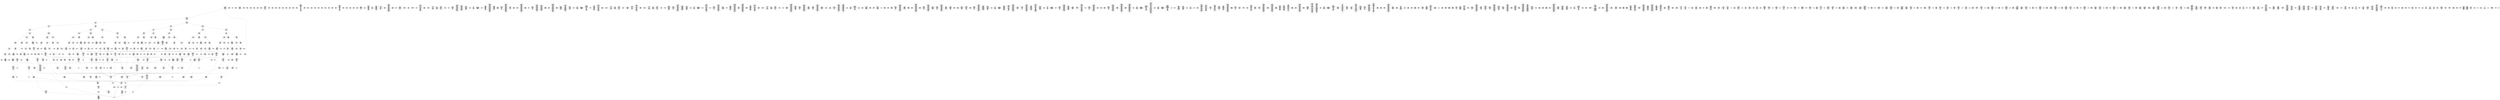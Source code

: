 /* Generated by GvGen v.1.0 (https://www.github.com/stricaud/gvgen) */

digraph G {
compound=true;
   node1 [label="[anywhere]"];
   node2 [label="# 0x0
PUSHX Data
PUSHX Data
MSTORE
PUSHX LogicData
CALLDATASIZE
LT
PUSHX Data
JUMPI
"];
   node3 [label="# 0xd
PUSHX Data
CALLDATALOAD
PUSHX BitData
SHR
PUSHX LogicData
GT
PUSHX Data
JUMPI
"];
   node4 [label="# 0x1e
PUSHX LogicData
GT
PUSHX Data
JUMPI
"];
   node5 [label="# 0x29
PUSHX LogicData
GT
PUSHX Data
JUMPI
"];
   node6 [label="# 0x34
PUSHX LogicData
GT
PUSHX Data
JUMPI
"];
   node7 [label="# 0x3f
PUSHX LogicData
EQ
PUSHX Data
JUMPI
"];
   node8 [label="# 0x4a
PUSHX LogicData
EQ
PUSHX Data
JUMPI
"];
   node9 [label="# 0x55
PUSHX LogicData
EQ
PUSHX Data
JUMPI
"];
   node10 [label="# 0x60
PUSHX LogicData
EQ
PUSHX Data
JUMPI
"];
   node11 [label="# 0x6b
PUSHX Data
REVERT
"];
   node12 [label="# 0x6f
JUMPDEST
PUSHX LogicData
EQ
PUSHX Data
JUMPI
"];
   node13 [label="# 0x7b
PUSHX LogicData
EQ
PUSHX Data
JUMPI
"];
   node14 [label="# 0x86
PUSHX LogicData
EQ
PUSHX Data
JUMPI
"];
   node15 [label="# 0x91
PUSHX Data
REVERT
"];
   node16 [label="# 0x95
JUMPDEST
PUSHX LogicData
GT
PUSHX Data
JUMPI
"];
   node17 [label="# 0xa1
PUSHX LogicData
EQ
PUSHX Data
JUMPI
"];
   node18 [label="# 0xac
PUSHX LogicData
EQ
PUSHX Data
JUMPI
"];
   node19 [label="# 0xb7
PUSHX LogicData
EQ
PUSHX Data
JUMPI
"];
   node20 [label="# 0xc2
PUSHX Data
REVERT
"];
   node21 [label="# 0xc6
JUMPDEST
PUSHX LogicData
EQ
PUSHX Data
JUMPI
"];
   node22 [label="# 0xd2
PUSHX LogicData
EQ
PUSHX Data
JUMPI
"];
   node23 [label="# 0xdd
PUSHX LogicData
EQ
PUSHX Data
JUMPI
"];
   node24 [label="# 0xe8
PUSHX Data
REVERT
"];
   node25 [label="# 0xec
JUMPDEST
PUSHX LogicData
GT
PUSHX Data
JUMPI
"];
   node26 [label="# 0xf8
PUSHX LogicData
GT
PUSHX Data
JUMPI
"];
   node27 [label="# 0x103
PUSHX LogicData
EQ
PUSHX Data
JUMPI
"];
   node28 [label="# 0x10e
PUSHX LogicData
EQ
PUSHX Data
JUMPI
"];
   node29 [label="# 0x119
PUSHX LogicData
EQ
PUSHX Data
JUMPI
"];
   node30 [label="# 0x124
PUSHX Data
REVERT
"];
   node31 [label="# 0x128
JUMPDEST
PUSHX LogicData
EQ
PUSHX Data
JUMPI
"];
   node32 [label="# 0x134
PUSHX LogicData
EQ
PUSHX Data
JUMPI
"];
   node33 [label="# 0x13f
PUSHX LogicData
EQ
PUSHX Data
JUMPI
"];
   node34 [label="# 0x14a
PUSHX Data
REVERT
"];
   node35 [label="# 0x14e
JUMPDEST
PUSHX LogicData
GT
PUSHX Data
JUMPI
"];
   node36 [label="# 0x15a
PUSHX LogicData
EQ
PUSHX Data
JUMPI
"];
   node37 [label="# 0x165
PUSHX LogicData
EQ
PUSHX Data
JUMPI
"];
   node38 [label="# 0x170
PUSHX LogicData
EQ
PUSHX Data
JUMPI
"];
   node39 [label="# 0x17b
PUSHX Data
REVERT
"];
   node40 [label="# 0x17f
JUMPDEST
PUSHX LogicData
EQ
PUSHX Data
JUMPI
"];
   node41 [label="# 0x18b
PUSHX LogicData
EQ
PUSHX Data
JUMPI
"];
   node42 [label="# 0x196
PUSHX LogicData
EQ
PUSHX Data
JUMPI
"];
   node43 [label="# 0x1a1
PUSHX Data
REVERT
"];
   node44 [label="# 0x1a5
JUMPDEST
PUSHX LogicData
GT
PUSHX Data
JUMPI
"];
   node45 [label="# 0x1b1
PUSHX LogicData
GT
PUSHX Data
JUMPI
"];
   node46 [label="# 0x1bc
PUSHX LogicData
GT
PUSHX Data
JUMPI
"];
   node47 [label="# 0x1c7
PUSHX LogicData
EQ
PUSHX Data
JUMPI
"];
   node48 [label="# 0x1d2
PUSHX LogicData
EQ
PUSHX Data
JUMPI
"];
   node49 [label="# 0x1dd
PUSHX LogicData
EQ
PUSHX Data
JUMPI
"];
   node50 [label="# 0x1e8
PUSHX LogicData
EQ
PUSHX Data
JUMPI
"];
   node51 [label="# 0x1f3
PUSHX Data
REVERT
"];
   node52 [label="# 0x1f7
JUMPDEST
PUSHX LogicData
EQ
PUSHX Data
JUMPI
"];
   node53 [label="# 0x203
PUSHX LogicData
EQ
PUSHX Data
JUMPI
"];
   node54 [label="# 0x20e
PUSHX LogicData
EQ
PUSHX Data
JUMPI
"];
   node55 [label="# 0x219
PUSHX Data
REVERT
"];
   node56 [label="# 0x21d
JUMPDEST
PUSHX LogicData
GT
PUSHX Data
JUMPI
"];
   node57 [label="# 0x229
PUSHX LogicData
EQ
PUSHX Data
JUMPI
"];
   node58 [label="# 0x234
PUSHX LogicData
EQ
PUSHX Data
JUMPI
"];
   node59 [label="# 0x23f
PUSHX LogicData
EQ
PUSHX Data
JUMPI
"];
   node60 [label="# 0x24a
PUSHX Data
REVERT
"];
   node61 [label="# 0x24e
JUMPDEST
PUSHX LogicData
EQ
PUSHX Data
JUMPI
"];
   node62 [label="# 0x25a
PUSHX LogicData
EQ
PUSHX Data
JUMPI
"];
   node63 [label="# 0x265
PUSHX LogicData
EQ
PUSHX Data
JUMPI
"];
   node64 [label="# 0x270
PUSHX Data
REVERT
"];
   node65 [label="# 0x274
JUMPDEST
PUSHX LogicData
GT
PUSHX Data
JUMPI
"];
   node66 [label="# 0x280
PUSHX LogicData
GT
PUSHX Data
JUMPI
"];
   node67 [label="# 0x28b
PUSHX LogicData
EQ
PUSHX Data
JUMPI
"];
   node68 [label="# 0x296
PUSHX LogicData
EQ
PUSHX Data
JUMPI
"];
   node69 [label="# 0x2a1
PUSHX LogicData
EQ
PUSHX Data
JUMPI
"];
   node70 [label="# 0x2ac
PUSHX Data
REVERT
"];
   node71 [label="# 0x2b0
JUMPDEST
PUSHX LogicData
EQ
PUSHX Data
JUMPI
"];
   node72 [label="# 0x2bc
PUSHX LogicData
EQ
PUSHX Data
JUMPI
"];
   node73 [label="# 0x2c7
PUSHX LogicData
EQ
PUSHX Data
JUMPI
"];
   node74 [label="# 0x2d2
PUSHX Data
REVERT
"];
   node75 [label="# 0x2d6
JUMPDEST
PUSHX LogicData
GT
PUSHX Data
JUMPI
"];
   node76 [label="# 0x2e2
PUSHX LogicData
EQ
PUSHX Data
JUMPI
"];
   node77 [label="# 0x2ed
PUSHX LogicData
EQ
PUSHX Data
JUMPI
"];
   node78 [label="# 0x2f8
PUSHX LogicData
EQ
PUSHX Data
JUMPI
"];
   node79 [label="# 0x303
PUSHX Data
REVERT
"];
   node80 [label="# 0x307
JUMPDEST
PUSHX LogicData
EQ
PUSHX Data
JUMPI
"];
   node81 [label="# 0x312
PUSHX LogicData
EQ
PUSHX Data
JUMPI
"];
   node82 [label="# 0x31d
PUSHX LogicData
EQ
PUSHX Data
JUMPI
"];
   node83 [label="# 0x328
JUMPDEST
PUSHX Data
REVERT
"];
   node84 [label="# 0x32d
JUMPDEST
CALLVALUE
ISZERO
PUSHX Data
JUMPI
"];
   node85 [label="# 0x335
PUSHX Data
REVERT
"];
   node86 [label="# 0x339
JUMPDEST
PUSHX Data
PUSHX Data
CALLDATASIZE
PUSHX Data
PUSHX Data
JUMP
"];
   node87 [label="# 0x348
JUMPDEST
PUSHX Data
JUMP
"];
   node88 [label="# 0x34d
JUMPDEST
STOP
"];
   node89 [label="# 0x34f
JUMPDEST
CALLVALUE
ISZERO
PUSHX Data
JUMPI
"];
   node90 [label="# 0x357
PUSHX Data
REVERT
"];
   node91 [label="# 0x35b
JUMPDEST
PUSHX Data
PUSHX Data
CALLDATASIZE
PUSHX Data
PUSHX Data
JUMP
"];
   node92 [label="# 0x36a
JUMPDEST
PUSHX Data
JUMP
"];
   node93 [label="# 0x36f
JUMPDEST
PUSHX MemData
MLOAD
ISZERO
ISZERO
MSTORE
PUSHX ArithData
ADD
"];
   node94 [label="# 0x37b
JUMPDEST
PUSHX MemData
MLOAD
SUB
RETURN
"];
   node95 [label="# 0x384
JUMPDEST
CALLVALUE
ISZERO
PUSHX Data
JUMPI
"];
   node96 [label="# 0x38c
PUSHX Data
REVERT
"];
   node97 [label="# 0x390
JUMPDEST
PUSHX Data
PUSHX Data
JUMP
"];
   node98 [label="# 0x399
JUMPDEST
PUSHX MemData
MLOAD
PUSHX Data
PUSHX Data
JUMP
"];
   node99 [label="# 0x3a6
JUMPDEST
CALLVALUE
ISZERO
PUSHX Data
JUMPI
"];
   node100 [label="# 0x3ae
PUSHX Data
REVERT
"];
   node101 [label="# 0x3b2
JUMPDEST
PUSHX Data
PUSHX Data
CALLDATASIZE
PUSHX Data
PUSHX Data
JUMP
"];
   node102 [label="# 0x3c1
JUMPDEST
PUSHX Data
JUMP
"];
   node103 [label="# 0x3c6
JUMPDEST
CALLVALUE
ISZERO
PUSHX Data
JUMPI
"];
   node104 [label="# 0x3ce
PUSHX Data
REVERT
"];
   node105 [label="# 0x3d2
JUMPDEST
PUSHX Data
PUSHX Data
CALLDATASIZE
PUSHX Data
PUSHX Data
JUMP
"];
   node106 [label="# 0x3e1
JUMPDEST
PUSHX Data
JUMP
"];
   node107 [label="# 0x3e6
JUMPDEST
PUSHX MemData
MLOAD
PUSHX BitData
AND
MSTORE
PUSHX ArithData
ADD
PUSHX Data
JUMP
"];
   node108 [label="# 0x40b
JUMPDEST
CALLVALUE
ISZERO
PUSHX Data
JUMPI
"];
   node109 [label="# 0x413
PUSHX Data
REVERT
"];
   node110 [label="# 0x417
JUMPDEST
PUSHX Data
PUSHX Data
CALLDATASIZE
PUSHX Data
PUSHX Data
JUMP
"];
   node111 [label="# 0x426
JUMPDEST
PUSHX Data
JUMP
"];
   node112 [label="# 0x42b
JUMPDEST
CALLVALUE
ISZERO
PUSHX Data
JUMPI
"];
   node113 [label="# 0x433
PUSHX Data
REVERT
"];
   node114 [label="# 0x437
JUMPDEST
PUSHX Data
PUSHX Data
CALLDATASIZE
PUSHX Data
PUSHX Data
JUMP
"];
   node115 [label="# 0x446
JUMPDEST
PUSHX Data
JUMP
"];
   node116 [label="# 0x44b
JUMPDEST
CALLVALUE
ISZERO
PUSHX Data
JUMPI
"];
   node117 [label="# 0x453
PUSHX Data
REVERT
"];
   node118 [label="# 0x457
JUMPDEST
PUSHX Data
PUSHX StorData
SLOAD
JUMP
"];
   node119 [label="# 0x461
JUMPDEST
PUSHX MemData
MLOAD
MSTORE
PUSHX ArithData
ADD
PUSHX Data
JUMP
"];
   node120 [label="# 0x46f
JUMPDEST
CALLVALUE
ISZERO
PUSHX Data
JUMPI
"];
   node121 [label="# 0x477
PUSHX Data
REVERT
"];
   node122 [label="# 0x47b
JUMPDEST
PUSHX Data
PUSHX Data
CALLDATASIZE
PUSHX Data
PUSHX Data
JUMP
"];
   node123 [label="# 0x48a
JUMPDEST
PUSHX Data
JUMP
"];
   node124 [label="# 0x48f
JUMPDEST
CALLVALUE
ISZERO
PUSHX Data
JUMPI
"];
   node125 [label="# 0x497
PUSHX Data
REVERT
"];
   node126 [label="# 0x49b
JUMPDEST
PUSHX Data
PUSHX Data
CALLDATASIZE
PUSHX Data
PUSHX Data
JUMP
"];
   node127 [label="# 0x4aa
JUMPDEST
PUSHX Data
JUMP
"];
   node128 [label="# 0x4af
JUMPDEST
PUSHX Data
MLOAD
MSTORE
PUSHX ArithData
ADD
MSTORE
ADD
PUSHX Data
JUMP
"];
   node129 [label="# 0x4c4
JUMPDEST
CALLVALUE
ISZERO
PUSHX Data
JUMPI
"];
   node130 [label="# 0x4cc
PUSHX Data
REVERT
"];
   node131 [label="# 0x4d0
JUMPDEST
PUSHX Data
PUSHX StorData
SLOAD
JUMP
"];
   node132 [label="# 0x4da
JUMPDEST
CALLVALUE
ISZERO
PUSHX Data
JUMPI
"];
   node133 [label="# 0x4e2
PUSHX Data
REVERT
"];
   node134 [label="# 0x4e6
JUMPDEST
PUSHX Data
PUSHX Data
CALLDATASIZE
PUSHX Data
PUSHX Data
JUMP
"];
   node135 [label="# 0x4f5
JUMPDEST
PUSHX Data
JUMP
"];
   node136 [label="# 0x4fa
JUMPDEST
CALLVALUE
ISZERO
PUSHX Data
JUMPI
"];
   node137 [label="# 0x502
PUSHX Data
REVERT
"];
   node138 [label="# 0x506
JUMPDEST
PUSHX Data
PUSHX Data
JUMP
"];
   node139 [label="# 0x50f
JUMPDEST
CALLVALUE
ISZERO
PUSHX Data
JUMPI
"];
   node140 [label="# 0x517
PUSHX Data
REVERT
"];
   node141 [label="# 0x51b
JUMPDEST
PUSHX Data
PUSHX Data
CALLDATASIZE
PUSHX Data
PUSHX Data
JUMP
"];
   node142 [label="# 0x52a
JUMPDEST
PUSHX Data
JUMP
"];
   node143 [label="# 0x52f
JUMPDEST
CALLVALUE
ISZERO
PUSHX Data
JUMPI
"];
   node144 [label="# 0x537
PUSHX Data
REVERT
"];
   node145 [label="# 0x53b
JUMPDEST
PUSHX Data
PUSHX Data
CALLDATASIZE
PUSHX Data
PUSHX Data
JUMP
"];
   node146 [label="# 0x54a
JUMPDEST
PUSHX Data
JUMP
"];
   node147 [label="# 0x54f
JUMPDEST
PUSHX Data
PUSHX Data
CALLDATASIZE
PUSHX Data
PUSHX Data
JUMP
"];
   node148 [label="# 0x55d
JUMPDEST
PUSHX Data
JUMP
"];
   node149 [label="# 0x562
JUMPDEST
CALLVALUE
ISZERO
PUSHX Data
JUMPI
"];
   node150 [label="# 0x56a
PUSHX Data
REVERT
"];
   node151 [label="# 0x56e
JUMPDEST
PUSHX Data
PUSHX Data
CALLDATASIZE
PUSHX Data
PUSHX Data
JUMP
"];
   node152 [label="# 0x57d
JUMPDEST
PUSHX Data
JUMP
"];
   node153 [label="# 0x582
JUMPDEST
CALLVALUE
ISZERO
PUSHX Data
JUMPI
"];
   node154 [label="# 0x58a
PUSHX Data
REVERT
"];
   node155 [label="# 0x58e
JUMPDEST
PUSHX StorData
SLOAD
PUSHX BitData
AND
PUSHX Data
JUMP
"];
   node156 [label="# 0x59a
JUMPDEST
CALLVALUE
ISZERO
PUSHX Data
JUMPI
"];
   node157 [label="# 0x5a2
PUSHX Data
REVERT
"];
   node158 [label="# 0x5a6
JUMPDEST
PUSHX Data
PUSHX Data
CALLDATASIZE
PUSHX Data
PUSHX Data
JUMP
"];
   node159 [label="# 0x5b5
JUMPDEST
PUSHX Data
JUMP
"];
   node160 [label="# 0x5ba
JUMPDEST
CALLVALUE
ISZERO
PUSHX Data
JUMPI
"];
   node161 [label="# 0x5c2
PUSHX Data
REVERT
"];
   node162 [label="# 0x5c6
JUMPDEST
PUSHX Data
PUSHX Data
CALLDATASIZE
PUSHX Data
PUSHX Data
JUMP
"];
   node163 [label="# 0x5d5
JUMPDEST
PUSHX Data
JUMP
"];
   node164 [label="# 0x5da
JUMPDEST
CALLVALUE
ISZERO
PUSHX Data
JUMPI
"];
   node165 [label="# 0x5e2
PUSHX Data
REVERT
"];
   node166 [label="# 0x5e6
JUMPDEST
PUSHX Data
PUSHX Data
CALLDATASIZE
PUSHX Data
PUSHX Data
JUMP
"];
   node167 [label="# 0x5f5
JUMPDEST
PUSHX Data
JUMP
"];
   node168 [label="# 0x5fa
JUMPDEST
CALLVALUE
ISZERO
PUSHX Data
JUMPI
"];
   node169 [label="# 0x602
PUSHX Data
REVERT
"];
   node170 [label="# 0x606
JUMPDEST
PUSHX Data
PUSHX Data
CALLDATASIZE
PUSHX Data
PUSHX Data
JUMP
"];
   node171 [label="# 0x615
JUMPDEST
PUSHX Data
JUMP
"];
   node172 [label="# 0x61a
JUMPDEST
CALLVALUE
ISZERO
PUSHX Data
JUMPI
"];
   node173 [label="# 0x622
PUSHX Data
REVERT
"];
   node174 [label="# 0x626
JUMPDEST
PUSHX Data
PUSHX Data
JUMP
"];
   node175 [label="# 0x62f
JUMPDEST
CALLVALUE
ISZERO
PUSHX Data
JUMPI
"];
   node176 [label="# 0x637
PUSHX Data
REVERT
"];
   node177 [label="# 0x63b
JUMPDEST
PUSHX Data
PUSHX Data
JUMP
"];
   node178 [label="# 0x644
JUMPDEST
CALLVALUE
ISZERO
PUSHX Data
JUMPI
"];
   node179 [label="# 0x64c
PUSHX Data
REVERT
"];
   node180 [label="# 0x650
JUMPDEST
PUSHX StorData
SLOAD
PUSHX BitData
AND
PUSHX Data
JUMP
"];
   node181 [label="# 0x66f
JUMPDEST
CALLVALUE
ISZERO
PUSHX Data
JUMPI
"];
   node182 [label="# 0x677
PUSHX Data
REVERT
"];
   node183 [label="# 0x67b
JUMPDEST
PUSHX Data
PUSHX Data
CALLDATASIZE
PUSHX Data
PUSHX Data
JUMP
"];
   node184 [label="# 0x68a
JUMPDEST
PUSHX Data
PUSHX ArithData
MSTORE
PUSHX Data
MSTORE
PUSHX Data
SHA3
MLOAD
ADD
ADD
MLOAD
MSTORE
ADD
ADD
SHA3
MSTORE
MSTORE
MSTORE
SHA3
SLOAD
JUMP
"];
   node185 [label="# 0x6be
JUMPDEST
CALLVALUE
ISZERO
PUSHX Data
JUMPI
"];
   node186 [label="# 0x6c6
PUSHX Data
REVERT
"];
   node187 [label="# 0x6ca
JUMPDEST
PUSHX Data
PUSHX Data
CALLDATASIZE
PUSHX Data
PUSHX Data
JUMP
"];
   node188 [label="# 0x6d9
JUMPDEST
PUSHX Data
JUMP
"];
   node189 [label="# 0x6de
JUMPDEST
CALLVALUE
ISZERO
PUSHX Data
JUMPI
"];
   node190 [label="# 0x6e6
PUSHX Data
REVERT
"];
   node191 [label="# 0x6ea
JUMPDEST
PUSHX Data
PUSHX Data
JUMP
"];
   node192 [label="# 0x6f3
JUMPDEST
CALLVALUE
ISZERO
PUSHX Data
JUMPI
"];
   node193 [label="# 0x6fb
PUSHX Data
REVERT
"];
   node194 [label="# 0x6ff
JUMPDEST
PUSHX Data
PUSHX Data
CALLDATASIZE
PUSHX Data
PUSHX Data
JUMP
"];
   node195 [label="# 0x70e
JUMPDEST
PUSHX Data
JUMP
"];
   node196 [label="# 0x713
JUMPDEST
CALLVALUE
ISZERO
PUSHX Data
JUMPI
"];
   node197 [label="# 0x71b
PUSHX Data
REVERT
"];
   node198 [label="# 0x71f
JUMPDEST
PUSHX Data
PUSHX Data
CALLDATASIZE
PUSHX Data
PUSHX Data
JUMP
"];
   node199 [label="# 0x72e
JUMPDEST
PUSHX Data
JUMP
"];
   node200 [label="# 0x733
JUMPDEST
CALLVALUE
ISZERO
PUSHX Data
JUMPI
"];
   node201 [label="# 0x73b
PUSHX Data
REVERT
"];
   node202 [label="# 0x73f
JUMPDEST
PUSHX StorData
SLOAD
PUSHX Data
PUSHX BitData
AND
JUMP
"];
   node203 [label="# 0x74d
JUMPDEST
CALLVALUE
ISZERO
PUSHX Data
JUMPI
"];
   node204 [label="# 0x755
PUSHX Data
REVERT
"];
   node205 [label="# 0x759
JUMPDEST
PUSHX Data
PUSHX Data
CALLDATASIZE
PUSHX Data
PUSHX Data
JUMP
"];
   node206 [label="# 0x768
JUMPDEST
PUSHX Data
JUMP
"];
   node207 [label="# 0x76d
JUMPDEST
CALLVALUE
ISZERO
PUSHX Data
JUMPI
"];
   node208 [label="# 0x775
PUSHX Data
REVERT
"];
   node209 [label="# 0x779
JUMPDEST
PUSHX Data
PUSHX Data
CALLDATASIZE
PUSHX Data
PUSHX Data
JUMP
"];
   node210 [label="# 0x788
JUMPDEST
PUSHX Data
JUMP
"];
   node211 [label="# 0x78d
JUMPDEST
CALLVALUE
ISZERO
PUSHX Data
JUMPI
"];
   node212 [label="# 0x795
PUSHX Data
REVERT
"];
   node213 [label="# 0x799
JUMPDEST
PUSHX Data
PUSHX Data
CALLDATASIZE
PUSHX Data
PUSHX Data
JUMP
"];
   node214 [label="# 0x7a8
JUMPDEST
PUSHX Data
JUMP
"];
   node215 [label="# 0x7ad
JUMPDEST
CALLVALUE
ISZERO
PUSHX Data
JUMPI
"];
   node216 [label="# 0x7b5
PUSHX Data
REVERT
"];
   node217 [label="# 0x7b9
JUMPDEST
PUSHX Data
PUSHX Data
CALLDATASIZE
PUSHX Data
PUSHX Data
JUMP
"];
   node218 [label="# 0x7c8
JUMPDEST
PUSHX Data
JUMP
"];
   node219 [label="# 0x7cd
JUMPDEST
CALLVALUE
ISZERO
PUSHX Data
JUMPI
"];
   node220 [label="# 0x7d5
PUSHX Data
REVERT
"];
   node221 [label="# 0x7d9
JUMPDEST
PUSHX Data
PUSHX Data
CALLDATASIZE
PUSHX Data
PUSHX Data
JUMP
"];
   node222 [label="# 0x7e8
JUMPDEST
PUSHX Data
JUMP
"];
   node223 [label="# 0x7ed
JUMPDEST
CALLVALUE
ISZERO
PUSHX Data
JUMPI
"];
   node224 [label="# 0x7f5
PUSHX Data
REVERT
"];
   node225 [label="# 0x7f9
JUMPDEST
PUSHX Data
PUSHX Data
CALLDATASIZE
PUSHX Data
PUSHX Data
JUMP
"];
   node226 [label="# 0x808
JUMPDEST
PUSHX Data
JUMP
"];
   node227 [label="# 0x80d
JUMPDEST
CALLVALUE
ISZERO
PUSHX Data
JUMPI
"];
   node228 [label="# 0x815
PUSHX Data
REVERT
"];
   node229 [label="# 0x819
JUMPDEST
PUSHX Data
PUSHX Data
JUMP
"];
   node230 [label="# 0x841
JUMPDEST
PUSHX Data
PUSHX Data
CALLDATASIZE
PUSHX Data
PUSHX Data
JUMP
"];
   node231 [label="# 0x84f
JUMPDEST
PUSHX Data
JUMP
"];
   node232 [label="# 0x854
JUMPDEST
CALLVALUE
ISZERO
PUSHX Data
JUMPI
"];
   node233 [label="# 0x85c
PUSHX Data
REVERT
"];
   node234 [label="# 0x860
JUMPDEST
PUSHX Data
PUSHX Data
JUMP
"];
   node235 [label="# 0x869
JUMPDEST
CALLVALUE
ISZERO
PUSHX Data
JUMPI
"];
   node236 [label="# 0x871
PUSHX Data
REVERT
"];
   node237 [label="# 0x875
JUMPDEST
PUSHX Data
PUSHX Data
JUMP
"];
   node238 [label="# 0x89d
JUMPDEST
CALLVALUE
ISZERO
PUSHX Data
JUMPI
"];
   node239 [label="# 0x8a5
PUSHX Data
REVERT
"];
   node240 [label="# 0x8a9
JUMPDEST
PUSHX Data
PUSHX Data
JUMP
"];
   node241 [label="# 0x8d0
JUMPDEST
CALLVALUE
ISZERO
PUSHX Data
JUMPI
"];
   node242 [label="# 0x8d8
PUSHX Data
REVERT
"];
   node243 [label="# 0x8dc
JUMPDEST
PUSHX Data
PUSHX Data
JUMP
"];
   node244 [label="# 0x8e5
JUMPDEST
CALLVALUE
ISZERO
PUSHX Data
JUMPI
"];
   node245 [label="# 0x8ed
PUSHX Data
REVERT
"];
   node246 [label="# 0x8f1
JUMPDEST
PUSHX Data
PUSHX Data
CALLDATASIZE
PUSHX Data
PUSHX Data
JUMP
"];
   node247 [label="# 0x900
JUMPDEST
PUSHX BitData
AND
PUSHX Data
MSTORE
PUSHX Data
PUSHX Data
MSTORE
PUSHX Data
SHA3
AND
MSTORE
MSTORE
SHA3
SLOAD
PUSHX BitData
AND
JUMP
"];
   node248 [label="# 0x93b
JUMPDEST
CALLVALUE
ISZERO
PUSHX Data
JUMPI
"];
   node249 [label="# 0x943
PUSHX Data
REVERT
"];
   node250 [label="# 0x947
JUMPDEST
PUSHX Data
PUSHX Data
CALLDATASIZE
PUSHX Data
PUSHX Data
JUMP
"];
   node251 [label="# 0x956
JUMPDEST
PUSHX Data
JUMP
"];
   node252 [label="# 0x95b
JUMPDEST
PUSHX Data
PUSHX Data
CALLDATASIZE
PUSHX Data
PUSHX Data
JUMP
"];
   node253 [label="# 0x969
JUMPDEST
PUSHX Data
JUMP
"];
   node254 [label="# 0x96e
JUMPDEST
CALLVALUE
ISZERO
PUSHX Data
JUMPI
"];
   node255 [label="# 0x976
PUSHX Data
REVERT
"];
   node256 [label="# 0x97a
JUMPDEST
PUSHX Data
PUSHX Data
CALLDATASIZE
PUSHX Data
PUSHX Data
JUMP
"];
   node257 [label="# 0x989
JUMPDEST
PUSHX Data
JUMP
"];
   node258 [label="# 0x98e
JUMPDEST
CALLVALUE
ISZERO
PUSHX Data
JUMPI
"];
   node259 [label="# 0x996
PUSHX Data
REVERT
"];
   node260 [label="# 0x99a
JUMPDEST
PUSHX Data
PUSHX Data
CALLDATASIZE
PUSHX Data
PUSHX Data
JUMP
"];
   node261 [label="# 0x9a9
JUMPDEST
PUSHX Data
JUMP
"];
   node262 [label="# 0x9ae
JUMPDEST
CALLVALUE
ISZERO
PUSHX Data
JUMPI
"];
   node263 [label="# 0x9b6
PUSHX Data
REVERT
"];
   node264 [label="# 0x9ba
JUMPDEST
PUSHX Data
PUSHX Data
JUMP
"];
   node265 [label="# 0x9c3
JUMPDEST
CALLVALUE
ISZERO
PUSHX Data
JUMPI
"];
   node266 [label="# 0x9cb
PUSHX Data
REVERT
"];
   node267 [label="# 0x9cf
JUMPDEST
PUSHX Data
PUSHX Data
CALLDATASIZE
PUSHX Data
PUSHX Data
JUMP
"];
   node268 [label="# 0x9de
JUMPDEST
PUSHX Data
JUMP
"];
   node269 [label="# 0x9e3
JUMPDEST
CALLER
PUSHX BitData
PUSHX BitData
AND
EQ
PUSHX Data
JUMPI
"];
   node270 [label="# 0xa21
PUSHX Data
REVERT
"];
   node271 [label="# 0xa25
JUMPDEST
PUSHX BitData
AND
PUSHX Data
MSTORE
PUSHX Data
PUSHX Data
MSTORE
PUSHX Data
SHA3
SLOAD
PUSHX Data
PUSHX Data
JUMP
"];
   node272 [label="# 0xa43
JUMPDEST
MLOAD
EQ
ISZERO
PUSHX Data
JUMPI
"];
   node273 [label="# 0xa4f
PUSHX BitData
AND
PUSHX Data
MSTORE
PUSHX Data
PUSHX Data
MSTORE
PUSHX MemData
SHA3
MLOAD
PUSHX Data
PUSHX Data
JUMP
"];
   node274 [label="# 0xa70
JUMPDEST
PUSHX MemData
MLOAD
SUB
SHA3
MLOAD
PUSHX ArithData
ADD
SHA3
EQ
"];
   node275 [label="# 0xa82
JUMPDEST
PUSHX Data
JUMPI
"];
   node276 [label="# 0xa87
PUSHX MemData
MLOAD
PUSHX BitData
PUSHX BitData
SHL
MSTORE
PUSHX Data
PUSHX ArithData
ADD
MSTORE
PUSHX Data
PUSHX ArithData
ADD
MSTORE
PUSHX Data
PUSHX ArithData
ADD
MSTORE
PUSHX Data
PUSHX ArithData
ADD
MSTORE
PUSHX ArithData
ADD
"];
   node277 [label="# 0xaf0
JUMPDEST
PUSHX MemData
MLOAD
SUB
REVERT
"];
   node278 [label="# 0xaf9
JUMPDEST
PUSHX Data
PUSHX Data
JUMP
"];
   node279 [label="# 0xb05
JUMPDEST
JUMP
"];
   node280 [label="# 0xb0b
JUMPDEST
PUSHX Data
PUSHX BitData
AND
PUSHX LogicData
EQ
PUSHX Data
JUMPI
"];
   node281 [label="# 0xb58
PUSHX BitData
AND
PUSHX LogicData
EQ
"];
   node282 [label="# 0xb9e
JUMPDEST
PUSHX Data
JUMPI
"];
   node283 [label="# 0xba4
PUSHX LogicData
PUSHX BitData
AND
EQ
"];
   node284 [label="# 0xbea
JUMPDEST
JUMP
"];
   node285 [label="# 0xbf0
JUMPDEST
PUSHX Data
PUSHX StorData
SLOAD
PUSHX Data
PUSHX Data
JUMP
"];
   node286 [label="# 0xbff
JUMPDEST
PUSHX ArithData
ADD
PUSHX ArithData
DIV
MUL
PUSHX ArithData
ADD
PUSHX MemData
MLOAD
ADD
PUSHX Data
MSTORE
MSTORE
PUSHX ArithData
ADD
SLOAD
PUSHX Data
PUSHX Data
JUMP
"];
   node287 [label="# 0xc2b
JUMPDEST
ISZERO
PUSHX Data
JUMPI
"];
   node288 [label="# 0xc32
PUSHX LogicData
LT
PUSHX Data
JUMPI
"];
   node289 [label="# 0xc3a
PUSHX ArithData
SLOAD
DIV
MUL
MSTORE
PUSHX ArithData
ADD
PUSHX Data
JUMP
"];
   node290 [label="# 0xc4d
JUMPDEST
ADD
PUSHX Data
MSTORE
PUSHX Data
PUSHX Data
SHA3
"];
   node291 [label="# 0xc5b
JUMPDEST
SLOAD
MSTORE
PUSHX ArithData
ADD
PUSHX ArithData
ADD
GT
PUSHX Data
JUMPI
"];
   node292 [label="# 0xc6f
SUB
PUSHX BitData
AND
ADD
"];
   node293 [label="# 0xc78
JUMPDEST
JUMP
"];
   node294 [label="# 0xc82
JUMPDEST
PUSHX StorData
SLOAD
PUSHX BitData
AND
CALLER
EQ
PUSHX Data
JUMPI
"];
   node295 [label="# 0xca2
PUSHX MemData
MLOAD
PUSHX BitData
PUSHX BitData
SHL
MSTORE
PUSHX Data
PUSHX ArithData
ADD
MSTORE
PUSHX ArithData
ADD
MSTORE
PUSHX Data
PUSHX ArithData
ADD
MSTORE
PUSHX ArithData
ADD
PUSHX Data
JUMP
"];
   node296 [label="# 0xce9
JUMPDEST
PUSHX MemData
MLOAD
PUSHX Data
MSTORE
PUSHX BitData
AND
PUSHX ArithData
ADD
MSTORE
PUSHX BitData
PUSHX BitData
AND
PUSHX Data
PUSHX ArithData
ADD
"];
   node297 [label="# 0xd5b
JUMPDEST
PUSHX Data
PUSHX MemData
MLOAD
SUB
PUSHX Data
EXTCODESIZE
ISZERO
ISZERO
PUSHX Data
JUMPI
"];
   node298 [label="# 0xd71
PUSHX Data
REVERT
"];
   node299 [label="# 0xd75
JUMPDEST
GAS
CALL
ISZERO
ISZERO
PUSHX Data
JUMPI
"];
   node300 [label="# 0xd80
RETURNDATASIZE
PUSHX Data
RETURNDATACOPY
RETURNDATASIZE
PUSHX Data
REVERT
"];
   node301 [label="# 0xd89
JUMPDEST
JUMP
"];
   node302 [label="# 0xd90
JUMPDEST
PUSHX Data
MSTORE
PUSHX Data
PUSHX Data
MSTORE
PUSHX Data
SHA3
SLOAD
PUSHX BitData
AND
PUSHX Data
JUMPI
"];
   node303 [label="# 0xdba
PUSHX MemData
MLOAD
PUSHX BitData
PUSHX BitData
SHL
MSTORE
PUSHX Data
PUSHX ArithData
ADD
MSTORE
PUSHX Data
PUSHX ArithData
ADD
MSTORE
PUSHX Data
PUSHX ArithData
ADD
MSTORE
PUSHX Data
PUSHX ArithData
ADD
MSTORE
PUSHX ArithData
ADD
PUSHX Data
JUMP
"];
   node304 [label="# 0xe27
JUMPDEST
PUSHX Data
MSTORE
PUSHX Data
PUSHX Data
MSTORE
PUSHX Data
SHA3
SLOAD
PUSHX BitData
AND
JUMP
"];
   node305 [label="# 0xe50
JUMPDEST
PUSHX Data
PUSHX Data
PUSHX Data
JUMP
"];
   node306 [label="# 0xe5b
JUMPDEST
PUSHX BitData
AND
PUSHX BitData
AND
EQ
ISZERO
PUSHX Data
JUMPI
"];
   node307 [label="# 0xe92
PUSHX MemData
MLOAD
PUSHX BitData
PUSHX BitData
SHL
MSTORE
PUSHX Data
PUSHX ArithData
ADD
MSTORE
PUSHX Data
PUSHX ArithData
ADD
MSTORE
PUSHX Data
PUSHX ArithData
ADD
MSTORE
PUSHX Data
PUSHX ArithData
ADD
MSTORE
PUSHX ArithData
ADD
PUSHX Data
JUMP
"];
   node308 [label="# 0xeff
JUMPDEST
CALLER
PUSHX BitData
AND
EQ
PUSHX Data
JUMPI
"];
   node309 [label="# 0xf1e
PUSHX Data
CALLER
PUSHX Data
JUMP
"];
   node310 [label="# 0xf28
JUMPDEST
PUSHX Data
JUMPI
"];
   node311 [label="# 0xf2d
PUSHX MemData
MLOAD
PUSHX BitData
PUSHX BitData
SHL
MSTORE
PUSHX Data
PUSHX ArithData
ADD
MSTORE
PUSHX Data
PUSHX ArithData
ADD
MSTORE
PUSHX Data
PUSHX ArithData
ADD
MSTORE
PUSHX Data
PUSHX ArithData
ADD
MSTORE
PUSHX ArithData
ADD
PUSHX Data
JUMP
"];
   node312 [label="# 0xf9a
JUMPDEST
PUSHX Data
PUSHX Data
JUMP
"];
   node313 [label="# 0xfa4
JUMPDEST
JUMP
"];
   node314 [label="# 0xfa9
JUMPDEST
PUSHX StorData
SLOAD
PUSHX BitData
AND
CALLER
EQ
PUSHX Data
JUMPI
"];
   node315 [label="# 0xfc9
PUSHX MemData
MLOAD
PUSHX BitData
PUSHX BitData
SHL
MSTORE
PUSHX Data
PUSHX ArithData
ADD
MSTORE
PUSHX ArithData
ADD
MSTORE
PUSHX Data
PUSHX ArithData
ADD
MSTORE
PUSHX ArithData
ADD
PUSHX Data
JUMP
"];
   node316 [label="# 0x1010
JUMPDEST
PUSHX MemData
MLOAD
PUSHX Data
MSTORE
PUSHX BitData
AND
PUSHX ArithData
ADD
MSTORE
PUSHX BitData
PUSHX BitData
AND
PUSHX Data
PUSHX ArithData
ADD
PUSHX Data
JUMP
"];
   node317 [label="# 0x1086
JUMPDEST
PUSHX Data
CALLER
PUSHX Data
JUMP
"];
   node318 [label="# 0x1090
JUMPDEST
PUSHX Data
JUMPI
"];
   node319 [label="# 0x1095
PUSHX MemData
MLOAD
PUSHX BitData
PUSHX BitData
SHL
MSTORE
PUSHX Data
PUSHX ArithData
ADD
MSTORE
PUSHX Data
PUSHX ArithData
ADD
MSTORE
PUSHX Data
PUSHX ArithData
ADD
MSTORE
PUSHX Data
PUSHX ArithData
ADD
MSTORE
PUSHX ArithData
ADD
PUSHX Data
JUMP
"];
   node320 [label="# 0x1102
JUMPDEST
PUSHX Data
PUSHX Data
JUMP
"];
   node321 [label="# 0x110d
JUMPDEST
PUSHX Data
PUSHX Data
PUSHX MemData
MLOAD
PUSHX ArithData
ADD
PUSHX Data
PUSHX Data
JUMP
"];
   node322 [label="# 0x1125
JUMPDEST
PUSHX MemData
MLOAD
PUSHX ArithData
SUB
ADD
MSTORE
MSTORE
PUSHX Data
MSTORE
PUSHX BitData
PUSHX BitData
AND
PUSHX Data
PUSHX Data
ADDRESS
PUSHX ArithData
ADD
PUSHX Data
JUMP
"];
   node323 [label="# 0x11cf
JUMPDEST
PUSHX MemData
MLOAD
SUB
EXTCODESIZE
ISZERO
ISZERO
PUSHX Data
JUMPI
"];
   node324 [label="# 0x11e2
PUSHX Data
REVERT
"];
   node325 [label="# 0x11e6
JUMPDEST
GAS
STATICCALL
ISZERO
ISZERO
PUSHX Data
JUMPI
"];
   node326 [label="# 0x11f1
RETURNDATASIZE
PUSHX Data
RETURNDATACOPY
RETURNDATASIZE
PUSHX Data
REVERT
"];
   node327 [label="# 0x11fa
JUMPDEST
PUSHX MemData
MLOAD
RETURNDATASIZE
PUSHX BitData
NOT
PUSHX ArithData
ADD
AND
ADD
PUSHX Data
MSTORE
ADD
PUSHX Data
PUSHX Data
JUMP
"];
   node328 [label="# 0x121e
JUMPDEST
JUMP
"];
   node329 [label="# 0x122e
JUMPDEST
PUSHX BitData
AND
PUSHX Data
MSTORE
PUSHX Data
PUSHX Data
MSTORE
PUSHX Data
SHA3
SLOAD
PUSHX Data
PUSHX Data
JUMP
"];
   node330 [label="# 0x124f
JUMPDEST
PUSHX ArithData
ADD
PUSHX ArithData
DIV
MUL
PUSHX ArithData
ADD
PUSHX MemData
MLOAD
ADD
PUSHX Data
MSTORE
MSTORE
PUSHX ArithData
ADD
SLOAD
PUSHX Data
PUSHX Data
JUMP
"];
   node331 [label="# 0x127b
JUMPDEST
ISZERO
PUSHX Data
JUMPI
"];
   node332 [label="# 0x1282
PUSHX LogicData
LT
PUSHX Data
JUMPI
"];
   node333 [label="# 0x128a
PUSHX ArithData
SLOAD
DIV
MUL
MSTORE
PUSHX ArithData
ADD
PUSHX Data
JUMP
"];
   node334 [label="# 0x129d
JUMPDEST
ADD
PUSHX Data
MSTORE
PUSHX Data
PUSHX Data
SHA3
"];
   node335 [label="# 0x12ab
JUMPDEST
SLOAD
MSTORE
PUSHX ArithData
ADD
PUSHX ArithData
ADD
GT
PUSHX Data
JUMPI
"];
   node336 [label="# 0x12bf
SUB
PUSHX BitData
AND
ADD
"];
   node337 [label="# 0x12c8
JUMPDEST
PUSHX MemData
MLOAD
PUSHX Data
PUSHX Data
JUMP
"];
   node338 [label="# 0x12df
JUMPDEST
PUSHX MemData
MLOAD
SUB
SHA3
MLOAD
PUSHX ArithData
ADD
SHA3
EQ
JUMP
"];
   node339 [label="# 0x12fa
JUMPDEST
PUSHX StorData
SLOAD
PUSHX Data
PUSHX Data
JUMP
"];
   node340 [label="# 0x1307
JUMPDEST
PUSHX ArithData
ADD
PUSHX ArithData
DIV
MUL
PUSHX ArithData
ADD
PUSHX MemData
MLOAD
ADD
PUSHX Data
MSTORE
MSTORE
PUSHX ArithData
ADD
SLOAD
PUSHX Data
PUSHX Data
JUMP
"];
   node341 [label="# 0x1333
JUMPDEST
ISZERO
PUSHX Data
JUMPI
"];
   node342 [label="# 0x133a
PUSHX LogicData
LT
PUSHX Data
JUMPI
"];
   node343 [label="# 0x1342
PUSHX ArithData
SLOAD
DIV
MUL
MSTORE
PUSHX ArithData
ADD
PUSHX Data
JUMP
"];
   node344 [label="# 0x1355
JUMPDEST
ADD
PUSHX Data
MSTORE
PUSHX Data
PUSHX Data
SHA3
"];
   node345 [label="# 0x1363
JUMPDEST
SLOAD
MSTORE
PUSHX ArithData
ADD
PUSHX ArithData
ADD
GT
PUSHX Data
JUMPI
"];
   node346 [label="# 0x1377
SUB
PUSHX BitData
AND
ADD
"];
   node347 [label="# 0x1380
JUMPDEST
JUMP
"];
   node348 [label="# 0x1388
JUMPDEST
PUSHX Data
PUSHX MemData
MLOAD
PUSHX ArithData
ADD
PUSHX Data
MSTORE
PUSHX Data
MSTORE
PUSHX Data
JUMP
"];
   node349 [label="# 0x13a3
JUMPDEST
PUSHX StorData
SLOAD
PUSHX BitData
AND
CALLER
EQ
PUSHX Data
JUMPI
"];
   node350 [label="# 0x13c3
PUSHX MemData
MLOAD
PUSHX BitData
PUSHX BitData
SHL
MSTORE
PUSHX Data
PUSHX ArithData
ADD
MSTORE
PUSHX ArithData
ADD
MSTORE
PUSHX Data
PUSHX ArithData
ADD
MSTORE
PUSHX ArithData
ADD
PUSHX Data
JUMP
"];
   node351 [label="# 0x140a
JUMPDEST
PUSHX MemData
MLOAD
PUSHX Data
MSTORE
PUSHX BitData
PUSHX BitData
AND
PUSHX Data
PUSHX Data
PUSHX ArithData
ADD
PUSHX Data
JUMP
"];
   node352 [label="# 0x1480
JUMPDEST
PUSHX Data
PUSHX MemData
MLOAD
SUB
PUSHX Data
EXTCODESIZE
ISZERO
ISZERO
PUSHX Data
JUMPI
"];
   node353 [label="# 0x1496
PUSHX Data
REVERT
"];
   node354 [label="# 0x149a
JUMPDEST
GAS
CALL
ISZERO
ISZERO
PUSHX Data
JUMPI
"];
   node355 [label="# 0x14a5
RETURNDATASIZE
PUSHX Data
RETURNDATACOPY
RETURNDATASIZE
PUSHX Data
REVERT
"];
   node356 [label="# 0x14ae
JUMPDEST
JUMP
"];
   node357 [label="# 0x14b7
JUMPDEST
PUSHX Data
PUSHX ArithData
ADD
PUSHX ArithData
DIV
MUL
PUSHX ArithData
ADD
PUSHX MemData
MLOAD
ADD
PUSHX Data
MSTORE
MSTORE
PUSHX ArithData
ADD
CALLDATACOPY
PUSHX Data
ADD
MSTORE
PUSHX Data
JUMP
"];
   node358 [label="# 0x14ff
JUMPDEST
JUMP
"];
   node359 [label="# 0x150a
JUMPDEST
PUSHX StorData
SLOAD
PUSHX BitData
AND
CALLER
EQ
PUSHX Data
JUMPI
"];
   node360 [label="# 0x152a
PUSHX MemData
MLOAD
PUSHX BitData
PUSHX BitData
SHL
MSTORE
PUSHX Data
PUSHX ArithData
ADD
MSTORE
PUSHX ArithData
ADD
MSTORE
PUSHX Data
PUSHX ArithData
ADD
MSTORE
PUSHX ArithData
ADD
PUSHX Data
JUMP
"];
   node361 [label="# 0x1571
JUMPDEST
MLOAD
PUSHX Data
PUSHX Data
PUSHX ArithData
ADD
PUSHX Data
JUMP
"];
   node362 [label="# 0x1584
JUMPDEST
JUMP
"];
   node363 [label="# 0x1588
JUMPDEST
PUSHX Data
MSTORE
PUSHX Data
PUSHX Data
MSTORE
PUSHX Data
SHA3
SLOAD
PUSHX BitData
AND
PUSHX Data
JUMPI
"];
   node364 [label="# 0x15b3
PUSHX MemData
MLOAD
PUSHX BitData
PUSHX BitData
SHL
MSTORE
PUSHX Data
PUSHX ArithData
ADD
MSTORE
PUSHX Data
PUSHX ArithData
ADD
MSTORE
PUSHX Data
PUSHX ArithData
ADD
MSTORE
PUSHX Data
PUSHX ArithData
ADD
MSTORE
PUSHX ArithData
ADD
PUSHX Data
JUMP
"];
   node365 [label="# 0x1620
JUMPDEST
CALLER
ADDRESS
EQ
PUSHX Data
JUMPI
"];
   node366 [label="# 0x1628
PUSHX MemData
MLOAD
PUSHX BitData
PUSHX BitData
SHL
MSTORE
PUSHX Data
PUSHX ArithData
ADD
MSTORE
PUSHX Data
PUSHX ArithData
ADD
MSTORE
PUSHX Data
PUSHX ArithData
ADD
MSTORE
PUSHX Data
PUSHX ArithData
ADD
MSTORE
PUSHX ArithData
ADD
PUSHX Data
JUMP
"];
   node367 [label="# 0x1695
JUMPDEST
PUSHX Data
PUSHX Data
JUMP
"];
   node368 [label="# 0x16a1
JUMPDEST
PUSHX BitData
AND
PUSHX Data
MSTORE
PUSHX Data
PUSHX Data
MSTORE
PUSHX Data
SHA3
SLOAD
PUSHX Data
PUSHX Data
PUSHX Data
JUMP
"];
   node369 [label="# 0x16c3
JUMPDEST
PUSHX ArithData
ADD
PUSHX ArithData
DIV
MUL
PUSHX ArithData
ADD
PUSHX MemData
MLOAD
ADD
PUSHX Data
MSTORE
MSTORE
PUSHX ArithData
ADD
SLOAD
PUSHX Data
PUSHX Data
JUMP
"];
   node370 [label="# 0x16ef
JUMPDEST
ISZERO
PUSHX Data
JUMPI
"];
   node371 [label="# 0x16f6
PUSHX LogicData
LT
PUSHX Data
JUMPI
"];
   node372 [label="# 0x16fe
PUSHX ArithData
SLOAD
DIV
MUL
MSTORE
PUSHX ArithData
ADD
PUSHX Data
JUMP
"];
   node373 [label="# 0x1711
JUMPDEST
ADD
PUSHX Data
MSTORE
PUSHX Data
PUSHX Data
SHA3
"];
   node374 [label="# 0x171f
JUMPDEST
SLOAD
MSTORE
PUSHX ArithData
ADD
PUSHX ArithData
ADD
GT
PUSHX Data
JUMPI
"];
   node375 [label="# 0x1733
SUB
PUSHX BitData
AND
ADD
"];
   node376 [label="# 0x173c
JUMPDEST
JUMP
"];
   node377 [label="# 0x1748
JUMPDEST
PUSHX Data
PUSHX BitData
AND
PUSHX Data
JUMPI
"];
   node378 [label="# 0x1766
PUSHX MemData
MLOAD
PUSHX BitData
PUSHX BitData
SHL
MSTORE
PUSHX Data
PUSHX ArithData
ADD
MSTORE
PUSHX Data
PUSHX ArithData
ADD
MSTORE
PUSHX Data
PUSHX ArithData
ADD
MSTORE
PUSHX Data
PUSHX ArithData
ADD
MSTORE
PUSHX ArithData
ADD
PUSHX Data
JUMP
"];
   node379 [label="# 0x17d3
JUMPDEST
PUSHX BitData
AND
PUSHX Data
MSTORE
PUSHX Data
PUSHX Data
MSTORE
PUSHX Data
SHA3
SLOAD
JUMP
"];
   node380 [label="# 0x17fc
JUMPDEST
PUSHX StorData
SLOAD
PUSHX BitData
AND
CALLER
EQ
PUSHX Data
JUMPI
"];
   node381 [label="# 0x181c
PUSHX MemData
MLOAD
PUSHX BitData
PUSHX BitData
SHL
MSTORE
PUSHX Data
PUSHX ArithData
ADD
MSTORE
PUSHX ArithData
ADD
MSTORE
PUSHX Data
PUSHX ArithData
ADD
MSTORE
PUSHX ArithData
ADD
PUSHX Data
JUMP
"];
   node382 [label="# 0x1863
JUMPDEST
PUSHX Data
PUSHX Data
PUSHX Data
JUMP
"];
   node383 [label="# 0x186d
JUMPDEST
JUMP
"];
   node384 [label="# 0x186f
JUMPDEST
PUSHX StorData
SLOAD
PUSHX Data
PUSHX Data
JUMP
"];
   node385 [label="# 0x187c
JUMPDEST
PUSHX StorData
SLOAD
PUSHX BitData
AND
CALLER
EQ
PUSHX Data
JUMPI
"];
   node386 [label="# 0x189c
PUSHX MemData
MLOAD
PUSHX BitData
PUSHX BitData
SHL
MSTORE
PUSHX Data
PUSHX ArithData
ADD
MSTORE
PUSHX ArithData
ADD
MSTORE
PUSHX Data
PUSHX ArithData
ADD
MSTORE
PUSHX ArithData
ADD
PUSHX Data
JUMP
"];
   node387 [label="# 0x18e3
JUMPDEST
MLOAD
PUSHX Data
PUSHX Data
PUSHX ArithData
ADD
PUSHX Data
JUMP
"];
   node388 [label="# 0x18f6
JUMPDEST
PUSHX Data
PUSHX StorData
SLOAD
PUSHX Data
PUSHX Data
JUMP
"];
   node389 [label="# 0x1905
JUMPDEST
PUSHX StorData
SLOAD
PUSHX BitData
AND
CALLER
EQ
PUSHX Data
JUMPI
"];
   node390 [label="# 0x1925
PUSHX MemData
MLOAD
PUSHX BitData
PUSHX BitData
SHL
MSTORE
PUSHX Data
PUSHX ArithData
ADD
MSTORE
PUSHX ArithData
ADD
MSTORE
PUSHX Data
PUSHX ArithData
ADD
MSTORE
PUSHX ArithData
ADD
PUSHX Data
JUMP
"];
   node391 [label="# 0x196c
JUMPDEST
PUSHX Data
PUSHX StorData
SLOAD
PUSHX Data
PUSHX Data
JUMP
"];
   node392 [label="# 0x197c
JUMPDEST
PUSHX StorData
SLOAD
"];
   node393 [label="# 0x1983
JUMPDEST
LT
ISZERO
PUSHX Data
JUMPI
"];
   node394 [label="# 0x198c
PUSHX LogicData
PUSHX StorData
SLOAD
GT
ISZERO
PUSHX Data
JUMPI
"];
   node395 [label="# 0x19b6
PUSHX MemData
MLOAD
PUSHX BitData
PUSHX BitData
SHL
MSTORE
PUSHX Data
PUSHX ArithData
ADD
MSTORE
PUSHX Data
PUSHX ArithData
ADD
MSTORE
PUSHX Data
PUSHX ArithData
ADD
MSTORE
PUSHX ArithData
ADD
PUSHX Data
JUMP
"];
   node396 [label="# 0x19fd
JUMPDEST
PUSHX MemData
MLOAD
PUSHX Data
MSTORE
PUSHX ArithData
ADD
MSTORE
PUSHX BitData
PUSHX BitData
AND
PUSHX Data
PUSHX ArithData
ADD
PUSHX Data
PUSHX MemData
MLOAD
SUB
EXTCODESIZE
ISZERO
ISZERO
PUSHX Data
JUMPI
"];
   node397 [label="# 0x1a7f
PUSHX Data
REVERT
"];
   node398 [label="# 0x1a83
JUMPDEST
GAS
STATICCALL
ISZERO
PUSHX Data
JUMPI
"];
   node399 [label="# 0x1a91
PUSHX MemData
MLOAD
PUSHX ArithData
RETURNDATASIZE
ADD
PUSHX BitData
AND
ADD
MSTORE
PUSHX Data
ADD
PUSHX Data
JUMP
"];
   node400 [label="# 0x1ace
JUMPDEST
PUSHX Data
"];
   node401 [label="# 0x1ad1
JUMPDEST
PUSHX Data
JUMPI
"];
   node402 [label="# 0x1ad6
PUSHX StorData
SLOAD
PUSHX Data
PUSHX Data
PUSHX Data
PUSHX Data
PUSHX Data
JUMP
"];
   node403 [label="# 0x1aed
JUMPDEST
SSTORE
PUSHX Data
JUMP
"];
   node404 [label="# 0x1af6
JUMPDEST
PUSHX Data
JUMP
"];
   node405 [label="# 0x1afb
JUMPDEST
PUSHX StorData
SLOAD
PUSHX Data
PUSHX Data
PUSHX Data
PUSHX Data
JUMP
"];
   node406 [label="# 0x1b11
JUMPDEST
"];
   node407 [label="# 0x1b13
JUMPDEST
PUSHX Data
PUSHX Data
JUMP
"];
   node408 [label="# 0x1b1d
JUMPDEST
PUSHX Data
JUMP
"];
   node409 [label="# 0x1b25
JUMPDEST
PUSHX Data
CALLER
PUSHX Data
JUMP
"];
   node410 [label="# 0x1b30
JUMPDEST
PUSHX StorData
SLOAD
PUSHX BitData
AND
CALLER
EQ
PUSHX Data
JUMPI
"];
   node411 [label="# 0x1b50
PUSHX MemData
MLOAD
PUSHX BitData
PUSHX BitData
SHL
MSTORE
PUSHX Data
PUSHX ArithData
ADD
MSTORE
PUSHX ArithData
ADD
MSTORE
PUSHX Data
PUSHX ArithData
ADD
MSTORE
PUSHX ArithData
ADD
PUSHX Data
JUMP
"];
   node412 [label="# 0x1b97
JUMPDEST
MLOAD
PUSHX Data
PUSHX Data
PUSHX ArithData
ADD
PUSHX Data
JUMP
"];
   node413 [label="# 0x1baa
JUMPDEST
PUSHX Data
CALLER
PUSHX Data
JUMP
"];
   node414 [label="# 0x1bb4
JUMPDEST
PUSHX Data
JUMPI
"];
   node415 [label="# 0x1bb9
PUSHX MemData
MLOAD
PUSHX BitData
PUSHX BitData
SHL
MSTORE
PUSHX Data
PUSHX ArithData
ADD
MSTORE
PUSHX Data
PUSHX ArithData
ADD
MSTORE
PUSHX Data
PUSHX ArithData
ADD
MSTORE
PUSHX Data
PUSHX ArithData
ADD
MSTORE
PUSHX ArithData
ADD
PUSHX Data
JUMP
"];
   node416 [label="# 0x1c26
JUMPDEST
PUSHX Data
PUSHX Data
JUMP
"];
   node417 [label="# 0x1c32
JUMPDEST
PUSHX StorData
SLOAD
PUSHX BitData
AND
CALLER
EQ
PUSHX Data
JUMPI
"];
   node418 [label="# 0x1c52
PUSHX MemData
MLOAD
PUSHX BitData
PUSHX BitData
SHL
MSTORE
PUSHX Data
PUSHX ArithData
ADD
MSTORE
PUSHX ArithData
ADD
MSTORE
PUSHX Data
PUSHX ArithData
ADD
MSTORE
PUSHX ArithData
ADD
PUSHX Data
JUMP
"];
   node419 [label="# 0x1c99
JUMPDEST
PUSHX StorData
SLOAD
PUSHX Data
PUSHX Data
PUSHX Data
PUSHX Data
JUMP
"];
   node420 [label="# 0x1caf
JUMPDEST
JUMP
"];
   node421 [label="# 0x1cb2
JUMPDEST
PUSHX StorData
SLOAD
PUSHX BitData
AND
CALLER
EQ
PUSHX Data
JUMPI
"];
   node422 [label="# 0x1cd2
PUSHX MemData
MLOAD
PUSHX BitData
PUSHX BitData
SHL
MSTORE
PUSHX Data
PUSHX ArithData
ADD
MSTORE
PUSHX ArithData
ADD
MSTORE
PUSHX Data
PUSHX ArithData
ADD
MSTORE
PUSHX ArithData
ADD
PUSHX Data
JUMP
"];
   node423 [label="# 0x1d19
JUMPDEST
MLOAD
PUSHX Data
PUSHX Data
PUSHX ArithData
ADD
PUSHX Data
JUMP
"];
   node424 [label="# 0x1d2c
JUMPDEST
PUSHX StorData
SLOAD
PUSHX Data
PUSHX BitData
AND
ISZERO
PUSHX Data
JUMPI
"];
   node425 [label="# 0x1d3b
PUSHX Data
PUSHX Data
JUMP
"];
   node426 [label="# 0x1d42
JUMPDEST
PUSHX Data
PUSHX Data
JUMP
"];
   node427 [label="# 0x1d4b
JUMPDEST
PUSHX MemData
MLOAD
PUSHX ArithData
ADD
PUSHX Data
PUSHX Data
JUMP
"];
   node428 [label="# 0x1d5c
JUMPDEST
PUSHX MemData
MLOAD
PUSHX ArithData
SUB
SUB
MSTORE
PUSHX Data
MSTORE
JUMP
"];
   node429 [label="# 0x1d72
JUMPDEST
PUSHX Data
PUSHX Data
JUMP
"];
   node430 [label="# 0x1d7a
JUMPDEST
PUSHX StorData
SLOAD
PUSHX BitData
AND
CALLER
EQ
PUSHX Data
JUMPI
"];
   node431 [label="# 0x1d9a
PUSHX MemData
MLOAD
PUSHX BitData
PUSHX BitData
SHL
MSTORE
PUSHX Data
PUSHX ArithData
ADD
MSTORE
PUSHX ArithData
ADD
MSTORE
PUSHX Data
PUSHX ArithData
ADD
MSTORE
PUSHX ArithData
ADD
PUSHX Data
JUMP
"];
   node432 [label="# 0x1de1
JUMPDEST
PUSHX MemData
MLOAD
PUSHX Data
MSTORE
PUSHX BitData
PUSHX BitData
AND
PUSHX Data
PUSHX Data
PUSHX ArithData
ADD
PUSHX Data
JUMP
"];
   node433 [label="# 0x1e5b
JUMPDEST
PUSHX Data
PUSHX MemData
MLOAD
SUB
PUSHX Data
EXTCODESIZE
ISZERO
ISZERO
PUSHX Data
JUMPI
"];
   node434 [label="# 0x1e71
PUSHX Data
REVERT
"];
   node435 [label="# 0x1e75
JUMPDEST
GAS
CALL
ISZERO
ISZERO
PUSHX Data
JUMPI
"];
   node436 [label="# 0x1e80
RETURNDATASIZE
PUSHX Data
RETURNDATACOPY
RETURNDATASIZE
PUSHX Data
REVERT
"];
   node437 [label="# 0x1e89
JUMPDEST
PUSHX BitData
AND
PUSHX Data
MSTORE
PUSHX Data
PUSHX Data
MSTORE
PUSHX MemData
SHA3
MLOAD
PUSHX Data
PUSHX Data
JUMP
"];
   node438 [label="# 0x1eaa
JUMPDEST
MSTORE
PUSHX MemData
MLOAD
PUSHX ArithData
SUB
ADD
SHA3
PUSHX BitData
AND
PUSHX Data
MSTORE
MSTORE
SHA3
SLOAD
PUSHX Data
JUMPI
"];
   node439 [label="# 0x1ed8
PUSHX MemData
MLOAD
PUSHX BitData
PUSHX BitData
SHL
MSTORE
PUSHX Data
PUSHX ArithData
ADD
MSTORE
PUSHX Data
PUSHX ArithData
ADD
MSTORE
PUSHX Data
PUSHX ArithData
ADD
MSTORE
PUSHX ArithData
ADD
PUSHX Data
JUMP
"];
   node440 [label="# 0x1f1f
JUMPDEST
PUSHX MemData
MLOAD
PUSHX Data
PUSHX Data
JUMP
"];
   node441 [label="# 0x1f30
JUMPDEST
PUSHX MemData
MLOAD
SUB
SHA3
EQ
PUSHX Data
JUMPI
"];
   node442 [label="# 0x1f3e
PUSHX MemData
MLOAD
PUSHX BitData
PUSHX BitData
SHL
MSTORE
PUSHX Data
PUSHX ArithData
ADD
MSTORE
PUSHX Data
PUSHX ArithData
ADD
MSTORE
PUSHX Data
PUSHX ArithData
ADD
MSTORE
PUSHX ArithData
ADD
PUSHX Data
JUMP
"];
   node443 [label="# 0x1f85
JUMPDEST
PUSHX BitData
AND
PUSHX Data
MSTORE
PUSHX Data
PUSHX Data
MSTORE
PUSHX MemData
SHA3
MLOAD
PUSHX Data
PUSHX Data
JUMP
"];
   node444 [label="# 0x1fa6
JUMPDEST
MSTORE
PUSHX MemData
MLOAD
SUB
PUSHX ArithData
ADD
SHA3
PUSHX BitData
AND
PUSHX Data
MSTORE
MSTORE
SHA3
SSTORE
PUSHX Data
MSTORE
ADDRESS
PUSHX Data
PUSHX Data
PUSHX ArithData
ADD
PUSHX Data
JUMP
"];
   node445 [label="# 0x2010
JUMPDEST
PUSHX Data
PUSHX MemData
MLOAD
SUB
PUSHX Data
EXTCODESIZE
ISZERO
ISZERO
PUSHX Data
JUMPI
"];
   node446 [label="# 0x2026
PUSHX Data
REVERT
"];
   node447 [label="# 0x202a
JUMPDEST
GAS
CALL
ISZERO
ISZERO
PUSHX Data
JUMPI
"];
   node448 [label="# 0x2035
RETURNDATASIZE
PUSHX Data
RETURNDATACOPY
RETURNDATASIZE
PUSHX Data
REVERT
"];
   node449 [label="# 0x203e
JUMPDEST
JUMP
"];
   node450 [label="# 0x204a
JUMPDEST
PUSHX StorData
SLOAD
PUSHX Data
PUSHX Data
JUMP
"];
   node451 [label="# 0x2057
JUMPDEST
PUSHX StorData
SLOAD
PUSHX Data
PUSHX Data
JUMP
"];
   node452 [label="# 0x2064
JUMPDEST
PUSHX StorData
SLOAD
PUSHX BitData
AND
CALLER
EQ
PUSHX Data
JUMPI
"];
   node453 [label="# 0x2084
PUSHX MemData
MLOAD
PUSHX BitData
PUSHX BitData
SHL
MSTORE
PUSHX Data
PUSHX ArithData
ADD
MSTORE
PUSHX ArithData
ADD
MSTORE
PUSHX Data
PUSHX ArithData
ADD
MSTORE
PUSHX ArithData
ADD
PUSHX Data
JUMP
"];
   node454 [label="# 0x20cb
JUMPDEST
PUSHX BitData
AND
PUSHX Data
MSTORE
PUSHX Data
PUSHX Data
MSTORE
PUSHX Data
SHA3
PUSHX Data
PUSHX Data
JUMP
"];
   node455 [label="# 0x20e9
JUMPDEST
PUSHX Data
PUSHX MemData
MLOAD
PUSHX Data
PUSHX Data
JUMP
"];
   node456 [label="# 0x211d
JUMPDEST
PUSHX MemData
MLOAD
SUB
LOGX
JUMP
"];
   node457 [label="# 0x212a
JUMPDEST
PUSHX Data
CALLER
PUSHX ArithData
ADD
PUSHX ArithData
DIV
MUL
PUSHX ArithData
ADD
PUSHX MemData
MLOAD
ADD
PUSHX Data
MSTORE
MSTORE
PUSHX ArithData
ADD
CALLDATACOPY
PUSHX Data
ADD
MSTORE
PUSHX Data
JUMP
"];
   node458 [label="# 0x2172
JUMPDEST
JUMP
"];
   node459 [label="# 0x217c
JUMPDEST
PUSHX StorData
SLOAD
PUSHX BitData
AND
CALLER
EQ
PUSHX Data
JUMPI
"];
   node460 [label="# 0x219c
PUSHX MemData
MLOAD
PUSHX BitData
PUSHX BitData
SHL
MSTORE
PUSHX Data
PUSHX ArithData
ADD
MSTORE
PUSHX ArithData
ADD
MSTORE
PUSHX Data
PUSHX ArithData
ADD
MSTORE
PUSHX ArithData
ADD
PUSHX Data
JUMP
"];
   node461 [label="# 0x21e3
JUMPDEST
PUSHX Data
JUMPI
"];
   node462 [label="# 0x21e9
PUSHX Data
PUSHX Data
JUMP
"];
   node463 [label="# 0x21f0
JUMPDEST
PUSHX Data
PUSHX Data
JUMP
"];
   node464 [label="# 0x21f8
JUMPDEST
PUSHX StorData
SLOAD
PUSHX BitData
AND
CALLER
EQ
PUSHX Data
JUMPI
"];
   node465 [label="# 0x2218
PUSHX MemData
MLOAD
PUSHX BitData
PUSHX BitData
SHL
MSTORE
PUSHX Data
PUSHX ArithData
ADD
MSTORE
PUSHX ArithData
ADD
MSTORE
PUSHX Data
PUSHX ArithData
ADD
MSTORE
PUSHX ArithData
ADD
PUSHX Data
JUMP
"];
   node466 [label="# 0x225f
JUMPDEST
PUSHX BitData
AND
PUSHX Data
JUMPI
"];
   node467 [label="# 0x227b
PUSHX MemData
MLOAD
PUSHX BitData
PUSHX BitData
SHL
MSTORE
PUSHX Data
PUSHX ArithData
ADD
MSTORE
PUSHX Data
PUSHX ArithData
ADD
MSTORE
PUSHX Data
PUSHX ArithData
ADD
MSTORE
PUSHX Data
PUSHX ArithData
ADD
MSTORE
PUSHX ArithData
ADD
PUSHX Data
JUMP
"];
   node468 [label="# 0x22e8
JUMPDEST
PUSHX Data
PUSHX Data
JUMP
"];
   node469 [label="# 0x22f1
JUMPDEST
PUSHX StorData
SLOAD
PUSHX BitData
AND
CALLER
EQ
PUSHX Data
JUMPI
"];
   node470 [label="# 0x2311
PUSHX MemData
MLOAD
PUSHX BitData
PUSHX BitData
SHL
MSTORE
PUSHX Data
PUSHX ArithData
ADD
MSTORE
PUSHX ArithData
ADD
MSTORE
PUSHX Data
PUSHX ArithData
ADD
MSTORE
PUSHX ArithData
ADD
PUSHX Data
JUMP
"];
   node471 [label="# 0x2358
JUMPDEST
PUSHX StorData
SLOAD
PUSHX BitData
AND
PUSHX BitData
OR
SSTORE
JUMP
"];
   node472 [label="# 0x2385
JUMPDEST
PUSHX MemData
MLOAD
PUSHX Data
MSTORE
ADDRESS
PUSHX ArithData
ADD
MSTORE
PUSHX Data
PUSHX BitData
PUSHX BitData
AND
PUSHX Data
PUSHX Data
PUSHX ArithData
ADD
PUSHX Data
PUSHX MemData
MLOAD
SUB
EXTCODESIZE
ISZERO
ISZERO
PUSHX Data
JUMPI
"];
   node473 [label="# 0x2411
PUSHX Data
REVERT
"];
   node474 [label="# 0x2415
JUMPDEST
GAS
STATICCALL
ISZERO
ISZERO
PUSHX Data
JUMPI
"];
   node475 [label="# 0x2420
RETURNDATASIZE
PUSHX Data
RETURNDATACOPY
RETURNDATASIZE
PUSHX Data
REVERT
"];
   node476 [label="# 0x2429
JUMPDEST
PUSHX MemData
MLOAD
RETURNDATASIZE
PUSHX BitData
NOT
PUSHX ArithData
ADD
AND
ADD
PUSHX Data
MSTORE
ADD
PUSHX Data
PUSHX Data
JUMP
"];
   node477 [label="# 0x244d
JUMPDEST
PUSHX MemData
MLOAD
PUSHX BitData
PUSHX BitData
SHL
AND
MSTORE
PUSHX BitData
AND
PUSHX ArithData
ADD
MSTORE
AND
PUSHX ArithData
ADD
MSTORE
ADDRESS
PUSHX ArithData
ADD
MSTORE
PUSHX ArithData
ADD
MSTORE
PUSHX ArithData
ADD
PUSHX Data
PUSHX MemData
MLOAD
SUB
EXTCODESIZE
ISZERO
ISZERO
PUSHX Data
JUMPI
"];
   node478 [label="# 0x24b0
PUSHX Data
REVERT
"];
   node479 [label="# 0x24b4
JUMPDEST
GAS
STATICCALL
ISZERO
ISZERO
PUSHX Data
JUMPI
"];
   node480 [label="# 0x24bf
RETURNDATASIZE
PUSHX Data
RETURNDATACOPY
RETURNDATASIZE
PUSHX Data
REVERT
"];
   node481 [label="# 0x24c8
JUMPDEST
PUSHX MemData
MLOAD
RETURNDATASIZE
PUSHX Data
RETURNDATACOPY
PUSHX ArithData
RETURNDATASIZE
ADD
PUSHX BitData
AND
ADD
PUSHX Data
MSTORE
PUSHX Data
ADD
PUSHX Data
JUMP
"];
   node482 [label="# 0x250e
JUMPDEST
"];
   node483 [label="# 0x2511
JUMPDEST
JUMP
"];
   node484 [label="# 0x2519
JUMPDEST
PUSHX MemData
MLOAD
PUSHX Data
MSTORE
ADDRESS
PUSHX Data
PUSHX Data
PUSHX ArithData
ADD
PUSHX Data
JUMP
"];
   node485 [label="# 0x255b
JUMPDEST
PUSHX Data
PUSHX MemData
MLOAD
SUB
PUSHX Data
EXTCODESIZE
ISZERO
ISZERO
PUSHX Data
JUMPI
"];
   node486 [label="# 0x2571
PUSHX Data
REVERT
"];
   node487 [label="# 0x2575
JUMPDEST
GAS
CALL
ISZERO
PUSHX Data
JUMPI
"];
   node488 [label="# 0x2583
PUSHX Data
"];
   node489 [label="# 0x2586
JUMPDEST
PUSHX Data
JUMPI
"];
   node490 [label="# 0x258b
MLOAD
PUSHX ArithData
ADD
SHA3
PUSHX Data
PUSHX ArithData
PUSHX BitData
AND
PUSHX BitData
AND
MSTORE
PUSHX ArithData
ADD
MSTORE
PUSHX ArithData
ADD
PUSHX Data
SHA3
PUSHX MemData
MLOAD
PUSHX Data
PUSHX Data
JUMP
"];
   node491 [label="# 0x25bb
JUMPDEST
MSTORE
PUSHX MemData
MLOAD
SUB
PUSHX ArithData
ADD
SHA3
PUSHX BitData
AND
PUSHX Data
MSTORE
MSTORE
SHA3
SSTORE
PUSHX Data
PUSHX Data
PUSHX Data
JUMP
"];
   node492 [label="# 0x2617
JUMPDEST
PUSHX MemData
MLOAD
SUB
LOGX
PUSHX Data
JUMP
"];
   node493 [label="# 0x2624
JUMPDEST
PUSHX Data
MSTORE
PUSHX Data
PUSHX Data
MSTORE
PUSHX Data
SHA3
SLOAD
PUSHX BitData
AND
PUSHX BitData
AND
OR
SSTORE
PUSHX Data
PUSHX Data
JUMP
"];
   node494 [label="# 0x267e
JUMPDEST
PUSHX BitData
AND
PUSHX Data
PUSHX MemData
MLOAD
PUSHX MemData
MLOAD
SUB
LOGX
JUMP
"];
   node495 [label="# 0x26c4
JUMPDEST
PUSHX Data
MSTORE
PUSHX Data
PUSHX Data
MSTORE
PUSHX Data
SHA3
SLOAD
PUSHX BitData
AND
PUSHX Data
JUMPI
"];
   node496 [label="# 0x26ee
PUSHX MemData
MLOAD
PUSHX BitData
PUSHX BitData
SHL
MSTORE
PUSHX Data
PUSHX ArithData
ADD
MSTORE
PUSHX Data
PUSHX ArithData
ADD
MSTORE
PUSHX Data
PUSHX ArithData
ADD
MSTORE
PUSHX Data
PUSHX ArithData
ADD
MSTORE
PUSHX ArithData
ADD
PUSHX Data
JUMP
"];
   node497 [label="# 0x275b
JUMPDEST
PUSHX Data
PUSHX Data
PUSHX Data
JUMP
"];
   node498 [label="# 0x2766
JUMPDEST
PUSHX BitData
AND
PUSHX BitData
AND
EQ
PUSHX Data
JUMPI
"];
   node499 [label="# 0x279d
PUSHX BitData
AND
PUSHX Data
PUSHX Data
JUMP
"];
   node500 [label="# 0x27bd
JUMPDEST
PUSHX BitData
AND
EQ
"];
   node501 [label="# 0x27d5
JUMPDEST
PUSHX Data
JUMPI
"];
   node502 [label="# 0x27db
PUSHX BitData
AND
PUSHX Data
MSTORE
PUSHX Data
PUSHX Data
MSTORE
PUSHX Data
SHA3
AND
MSTORE
MSTORE
SHA3
SLOAD
PUSHX BitData
AND
PUSHX Data
JUMP
"];
   node503 [label="# 0x2816
JUMPDEST
PUSHX BitData
AND
PUSHX Data
PUSHX Data
JUMP
"];
   node504 [label="# 0x2836
JUMPDEST
PUSHX BitData
AND
EQ
PUSHX Data
JUMPI
"];
   node505 [label="# 0x2852
PUSHX MemData
MLOAD
PUSHX BitData
PUSHX BitData
SHL
MSTORE
PUSHX Data
PUSHX ArithData
ADD
MSTORE
PUSHX Data
PUSHX ArithData
ADD
MSTORE
PUSHX Data
PUSHX ArithData
ADD
MSTORE
PUSHX Data
PUSHX ArithData
ADD
MSTORE
PUSHX ArithData
ADD
PUSHX Data
JUMP
"];
   node506 [label="# 0x28bf
JUMPDEST
PUSHX BitData
AND
PUSHX Data
JUMPI
"];
   node507 [label="# 0x28db
PUSHX MemData
MLOAD
PUSHX BitData
PUSHX BitData
SHL
MSTORE
PUSHX Data
PUSHX ArithData
ADD
MSTORE
PUSHX ArithData
ADD
MSTORE
PUSHX Data
PUSHX ArithData
ADD
MSTORE
PUSHX Data
PUSHX ArithData
ADD
MSTORE
PUSHX ArithData
ADD
PUSHX Data
JUMP
"];
   node508 [label="# 0x2947
JUMPDEST
PUSHX Data
PUSHX Data
PUSHX Data
JUMP
"];
   node509 [label="# 0x2952
JUMPDEST
PUSHX BitData
AND
PUSHX Data
MSTORE
PUSHX Data
PUSHX Data
MSTORE
PUSHX Data
SHA3
SLOAD
PUSHX Data
PUSHX Data
PUSHX Data
JUMP
"];
   node510 [label="# 0x2988
JUMPDEST
SSTORE
PUSHX BitData
AND
PUSHX Data
MSTORE
PUSHX Data
PUSHX Data
MSTORE
PUSHX Data
SHA3
SLOAD
PUSHX Data
PUSHX Data
PUSHX Data
JUMP
"];
   node511 [label="# 0x29c3
JUMPDEST
SSTORE
PUSHX Data
MSTORE
PUSHX Data
PUSHX Data
MSTORE
PUSHX MemData
SHA3
SLOAD
PUSHX BitData
AND
PUSHX BitData
AND
OR
SSTORE
MLOAD
AND
PUSHX Data
LOGX
JUMP
"];
   node512 [label="# 0x2a49
JUMPDEST
PUSHX Data
CALLER
PUSHX Data
JUMP
"];
   node513 [label="# 0x2a53
JUMPDEST
PUSHX Data
JUMPI
"];
   node514 [label="# 0x2a58
PUSHX MemData
MLOAD
PUSHX BitData
PUSHX BitData
SHL
MSTORE
PUSHX Data
PUSHX ArithData
ADD
MSTORE
PUSHX Data
PUSHX ArithData
ADD
MSTORE
PUSHX Data
PUSHX ArithData
ADD
MSTORE
PUSHX Data
PUSHX ArithData
ADD
MSTORE
PUSHX ArithData
ADD
PUSHX Data
JUMP
"];
   node515 [label="# 0x2ac5
JUMPDEST
PUSHX Data
PUSHX Data
JUMP
"];
   node516 [label="# 0x2ad1
JUMPDEST
PUSHX Data
PUSHX MemData
MLOAD
PUSHX ArithData
ADD
PUSHX Data
PUSHX Data
JUMP
"];
   node517 [label="# 0x2ae6
JUMPDEST
PUSHX MemData
MLOAD
PUSHX ArithData
SUB
SUB
MSTORE
PUSHX Data
MSTORE
PUSHX Data
PUSHX ArithData
ADD
PUSHX ArithData
DIV
MUL
PUSHX ArithData
ADD
PUSHX MemData
MLOAD
ADD
PUSHX Data
MSTORE
MSTORE
PUSHX ArithData
ADD
CALLDATACOPY
PUSHX Data
ADD
MSTORE
PUSHX Data
JUMP
"];
   node518 [label="# 0x2b3a
JUMPDEST
PUSHX MemData
MLOAD
PUSHX Data
MSTORE
PUSHX BitData
AND
PUSHX ArithData
ADD
MSTORE
ADDRESS
PUSHX ArithData
ADD
MSTORE
PUSHX Data
PUSHX BitData
PUSHX BitData
AND
PUSHX Data
PUSHX ArithData
ADD
PUSHX Data
PUSHX MemData
MLOAD
SUB
EXTCODESIZE
ISZERO
ISZERO
PUSHX Data
JUMPI
"];
   node519 [label="# 0x2bc8
PUSHX Data
REVERT
"];
   node520 [label="# 0x2bcc
JUMPDEST
GAS
STATICCALL
ISZERO
ISZERO
PUSHX Data
JUMPI
"];
   node521 [label="# 0x2bd7
RETURNDATASIZE
PUSHX Data
RETURNDATACOPY
RETURNDATASIZE
PUSHX Data
REVERT
"];
   node522 [label="# 0x2be0
JUMPDEST
PUSHX MemData
MLOAD
RETURNDATASIZE
PUSHX BitData
NOT
PUSHX ArithData
ADD
AND
ADD
PUSHX Data
MSTORE
ADD
PUSHX Data
PUSHX Data
JUMP
"];
   node523 [label="# 0x2c04
JUMPDEST
PUSHX MemData
MLOAD
PUSHX Data
PUSHX Data
JUMP
"];
   node524 [label="# 0x2c14
JUMPDEST
PUSHX Data
MLOAD
SUB
SHA3
MSTORE
PUSHX BitData
AND
PUSHX ArithData
ADD
MSTORE
PUSHX BitData
AND
PUSHX BitData
AND
PUSHX Data
ADD
PUSHX MemData
MLOAD
SUB
LOGX
PUSHX Data
JUMP
"];
   node525 [label="# 0x2c80
JUMPDEST
PUSHX Data
PUSHX ArithData
ADD
MLOAD
ADD
PUSHX Data
PUSHX Data
JUMP
"];
   node526 [label="# 0x2c97
JUMPDEST
PUSHX ArithData
ADD
MLOAD
PUSHX Data
PUSHX Data
JUMP
"];
   node527 [label="# 0x2cac
JUMPDEST
PUSHX Data
MLOAD
PUSHX BitData
AND
MSTORE
PUSHX BitData
AND
PUSHX ArithData
ADD
MSTORE
ADD
MSTORE
PUSHX BitData
AND
PUSHX ArithData
ADD
MSTORE
PUSHX Data
PUSHX ArithData
ADD
PUSHX MemData
MLOAD
SUB
LOGX
JUMP
"];
   node528 [label="# 0x2d1f
JUMPDEST
PUSHX StorData
SLOAD
PUSHX BitData
AND
PUSHX BitData
AND
OR
SSTORE
PUSHX MemData
MLOAD
AND
PUSHX Data
LOGX
JUMP
"];
   node529 [label="# 0x2d94
JUMPDEST
PUSHX Data
PUSHX MemData
MLOAD
PUSHX ArithData
ADD
PUSHX Data
MSTORE
PUSHX Data
MSTORE
PUSHX Data
JUMP
"];
   node530 [label="# 0x2dae
JUMPDEST
PUSHX BitData
AND
PUSHX BitData
AND
EQ
ISZERO
PUSHX Data
JUMPI
"];
   node531 [label="# 0x2de3
PUSHX MemData
MLOAD
PUSHX BitData
PUSHX BitData
SHL
MSTORE
PUSHX Data
PUSHX ArithData
ADD
MSTORE
PUSHX Data
PUSHX ArithData
ADD
MSTORE
PUSHX Data
PUSHX ArithData
ADD
MSTORE
PUSHX ArithData
ADD
PUSHX Data
JUMP
"];
   node532 [label="# 0x2e2a
JUMPDEST
PUSHX BitData
AND
PUSHX Data
MSTORE
PUSHX Data
PUSHX ArithData
MSTORE
PUSHX MemData
SHA3
AND
MSTORE
MSTORE
SHA3
SLOAD
PUSHX BitData
AND
ISZERO
ISZERO
OR
SSTORE
MLOAD
MSTORE
PUSHX Data
ADD
PUSHX MemData
MLOAD
SUB
LOGX
JUMP
"];
   node533 [label="# 0x2ec2
JUMPDEST
PUSHX Data
PUSHX Data
JUMP
"];
   node534 [label="# 0x2ecd
JUMPDEST
PUSHX Data
PUSHX Data
JUMP
"];
   node535 [label="# 0x2ed9
JUMPDEST
PUSHX Data
JUMPI
"];
   node536 [label="# 0x2ede
PUSHX MemData
MLOAD
PUSHX BitData
PUSHX BitData
SHL
MSTORE
PUSHX Data
PUSHX ArithData
ADD
MSTORE
PUSHX Data
PUSHX ArithData
ADD
MSTORE
PUSHX Data
PUSHX ArithData
ADD
MSTORE
PUSHX Data
PUSHX ArithData
ADD
MSTORE
PUSHX ArithData
ADD
PUSHX Data
JUMP
"];
   node537 [label="# 0x2f4b
JUMPDEST
PUSHX Data
PUSHX StorData
SLOAD
PUSHX Data
PUSHX Data
JUMP
"];
   node538 [label="# 0x2f5a
JUMPDEST
PUSHX Data
PUSHX Data
JUMPI
"];
   node539 [label="# 0x2f62
PUSHX Data
MLOAD
ADD
MSTORE
PUSHX Data
MSTORE
PUSHX Data
PUSHX ArithData
ADD
MSTORE
JUMP
"];
   node540 [label="# 0x2f9a
JUMPDEST
PUSHX Data
"];
   node541 [label="# 0x2f9e
JUMPDEST
ISZERO
PUSHX Data
JUMPI
"];
   node542 [label="# 0x2fa5
PUSHX Data
PUSHX Data
JUMP
"];
   node543 [label="# 0x2fae
JUMPDEST
PUSHX Data
PUSHX Data
PUSHX Data
JUMP
"];
   node544 [label="# 0x2fbd
JUMPDEST
PUSHX Data
JUMP
"];
   node545 [label="# 0x2fc4
JUMPDEST
PUSHX Data
PUSHX LogicData
GT
ISZERO
PUSHX Data
JUMPI
"];
   node546 [label="# 0x2fd8
PUSHX Data
PUSHX Data
MSTORE
PUSHX Data
PUSHX Data
MSTORE
PUSHX Data
PUSHX Data
REVERT
"];
   node547 [label="# 0x3006
JUMPDEST
PUSHX MemData
MLOAD
MSTORE
PUSHX ArithData
ADD
PUSHX BitData
NOT
AND
PUSHX ArithData
ADD
ADD
PUSHX Data
MSTORE
ISZERO
PUSHX Data
JUMPI
"];
   node548 [label="# 0x3024
PUSHX ArithData
ADD
CALLDATASIZE
CALLDATACOPY
ADD
"];
   node549 [label="# 0x3030
JUMPDEST
"];
   node550 [label="# 0x3034
JUMPDEST
ISZERO
PUSHX Data
JUMPI
"];
   node551 [label="# 0x303b
PUSHX Data
PUSHX Data
PUSHX Data
JUMP
"];
   node552 [label="# 0x3045
JUMPDEST
PUSHX Data
PUSHX Data
PUSHX Data
JUMP
"];
   node553 [label="# 0x3052
JUMPDEST
PUSHX Data
PUSHX Data
PUSHX Data
JUMP
"];
   node554 [label="# 0x305d
JUMPDEST
PUSHX BitData
SHL
MLOAD
LT
PUSHX Data
JUMPI
"];
   node555 [label="# 0x306b
PUSHX Data
PUSHX Data
MSTORE
PUSHX Data
PUSHX Data
MSTORE
PUSHX Data
PUSHX Data
REVERT
"];
   node556 [label="# 0x3099
JUMPDEST
PUSHX ArithData
ADD
ADD
PUSHX BitData
NOT
AND
PUSHX BitData
BYTE
MSTORE8
PUSHX Data
PUSHX Data
PUSHX Data
JUMP
"];
   node557 [label="# 0x30d3
JUMPDEST
PUSHX Data
JUMP
"];
   node558 [label="# 0x30da
JUMPDEST
PUSHX StorData
SLOAD
PUSHX BitData
AND
PUSHX Data
JUMPI
"];
   node559 [label="# 0x30e5
PUSHX MemData
MLOAD
PUSHX BitData
PUSHX BitData
SHL
MSTORE
PUSHX Data
PUSHX ArithData
ADD
MSTORE
PUSHX Data
PUSHX ArithData
ADD
MSTORE
PUSHX Data
PUSHX ArithData
ADD
MSTORE
PUSHX ArithData
ADD
PUSHX Data
JUMP
"];
   node560 [label="# 0x312c
JUMPDEST
PUSHX StorData
SLOAD
PUSHX BitData
AND
SSTORE
PUSHX Data
CALLER
"];
   node561 [label="# 0x3177
JUMPDEST
PUSHX MemData
MLOAD
PUSHX BitData
AND
MSTORE
PUSHX ArithData
ADD
PUSHX MemData
MLOAD
SUB
LOGX
JUMP
"];
   node562 [label="# 0x31a1
JUMPDEST
PUSHX StorData
SLOAD
PUSHX BitData
AND
ISZERO
PUSHX Data
JUMPI
"];
   node563 [label="# 0x31ad
PUSHX MemData
MLOAD
PUSHX BitData
PUSHX BitData
SHL
MSTORE
PUSHX Data
PUSHX ArithData
ADD
MSTORE
PUSHX Data
PUSHX ArithData
ADD
MSTORE
PUSHX Data
PUSHX ArithData
ADD
MSTORE
PUSHX ArithData
ADD
PUSHX Data
JUMP
"];
   node564 [label="# 0x31f4
JUMPDEST
PUSHX StorData
SLOAD
PUSHX BitData
AND
PUSHX BitData
OR
SSTORE
PUSHX Data
PUSHX Data
CALLER
JUMP
"];
   node565 [label="# 0x3247
JUMPDEST
PUSHX StorData
SLOAD
PUSHX BitData
AND
ISZERO
PUSHX Data
JUMPI
"];
   node566 [label="# 0x3253
PUSHX MemData
MLOAD
PUSHX BitData
PUSHX BitData
SHL
MSTORE
PUSHX Data
PUSHX ArithData
ADD
MSTORE
PUSHX Data
PUSHX ArithData
ADD
MSTORE
PUSHX Data
PUSHX ArithData
ADD
MSTORE
PUSHX ArithData
ADD
PUSHX Data
JUMP
"];
   node567 [label="# 0x329a
JUMPDEST
PUSHX Data
PUSHX Data
JUMP
"];
   node568 [label="# 0x32a3
JUMPDEST
PUSHX BitData
AND
PUSHX Data
MSTORE
PUSHX Data
PUSHX Data
MSTORE
PUSHX Data
SHA3
SLOAD
PUSHX Data
PUSHX Data
JUMP
"];
   node569 [label="# 0x32c1
JUMPDEST
ISZERO
ISZERO
PUSHX Data
JUMPI
"];
   node570 [label="# 0x32ca
PUSHX MemData
MLOAD
PUSHX BitData
PUSHX BitData
SHL
MSTORE
PUSHX Data
PUSHX ArithData
ADD
MSTORE
PUSHX Data
PUSHX ArithData
ADD
MSTORE
PUSHX Data
PUSHX ArithData
ADD
MSTORE
PUSHX Data
PUSHX ArithData
ADD
MSTORE
PUSHX ArithData
ADD
PUSHX Data
JUMP
"];
   node571 [label="# 0x3337
JUMPDEST
PUSHX BitData
AND
PUSHX Data
MSTORE
PUSHX Data
PUSHX Data
MSTORE
PUSHX MemData
SHA3
MLOAD
PUSHX Data
MSTORE
PUSHX BitData
PUSHX BitData
AND
PUSHX Data
CALLVALUE
PUSHX Data
PUSHX ArithData
ADD
PUSHX Data
JUMP
"];
   node572 [label="# 0x33c8
JUMPDEST
PUSHX Data
PUSHX MemData
MLOAD
SUB
EXTCODESIZE
ISZERO
ISZERO
PUSHX Data
JUMPI
"];
   node573 [label="# 0x33dd
PUSHX Data
REVERT
"];
   node574 [label="# 0x33e1
JUMPDEST
PUSHX Data
PUSHX Data
JUMP
"];
   node575 [label="# 0x33eb
JUMPDEST
PUSHX Data
PUSHX Data
JUMP
"];
   node576 [label="# 0x33f5
JUMPDEST
PUSHX Data
PUSHX Data
PUSHX Data
JUMP
"];
   node577 [label="# 0x3402
JUMPDEST
PUSHX Data
JUMPI
"];
   node578 [label="# 0x3407
PUSHX MemData
MLOAD
PUSHX BitData
PUSHX BitData
SHL
MSTORE
PUSHX Data
PUSHX ArithData
ADD
MSTORE
PUSHX Data
PUSHX ArithData
ADD
MSTORE
PUSHX Data
PUSHX ArithData
ADD
MSTORE
PUSHX Data
PUSHX ArithData
ADD
MSTORE
PUSHX ArithData
ADD
PUSHX Data
JUMP
"];
   node579 [label="# 0x3474
JUMPDEST
PUSHX Data
PUSHX BitData
AND
EXTCODESIZE
ISZERO
PUSHX Data
JUMPI
"];
   node580 [label="# 0x3494
PUSHX MemData
MLOAD
PUSHX Data
MSTORE
PUSHX BitData
AND
PUSHX Data
PUSHX Data
CALLER
PUSHX ArithData
ADD
PUSHX Data
JUMP
"];
   node581 [label="# 0x34eb
JUMPDEST
PUSHX Data
PUSHX MemData
MLOAD
SUB
PUSHX Data
EXTCODESIZE
ISZERO
ISZERO
PUSHX Data
JUMPI
"];
   node582 [label="# 0x3501
PUSHX Data
REVERT
"];
   node583 [label="# 0x3505
JUMPDEST
GAS
CALL
ISZERO
PUSHX Data
JUMPI
"];
   node584 [label="# 0x3513
PUSHX MemData
MLOAD
PUSHX ArithData
RETURNDATASIZE
ADD
PUSHX BitData
AND
ADD
MSTORE
PUSHX Data
ADD
PUSHX Data
JUMP
"];
   node585 [label="# 0x3550
JUMPDEST
PUSHX Data
"];
   node586 [label="# 0x3553
JUMPDEST
PUSHX Data
JUMPI
"];
   node587 [label="# 0x3558
RETURNDATASIZE
ISZERO
PUSHX Data
JUMPI
"];
   node588 [label="# 0x3560
PUSHX MemData
MLOAD
PUSHX BitData
NOT
PUSHX ArithData
RETURNDATASIZE
ADD
AND
ADD
PUSHX Data
MSTORE
RETURNDATASIZE
MSTORE
RETURNDATASIZE
PUSHX Data
PUSHX ArithData
ADD
RETURNDATACOPY
PUSHX Data
JUMP
"];
   node589 [label="# 0x3581
JUMPDEST
PUSHX Data
"];
   node590 [label="# 0x3586
JUMPDEST
MLOAD
PUSHX Data
JUMPI
"];
   node591 [label="# 0x358e
PUSHX MemData
MLOAD
PUSHX BitData
PUSHX BitData
SHL
MSTORE
PUSHX Data
PUSHX ArithData
ADD
MSTORE
PUSHX Data
PUSHX ArithData
ADD
MSTORE
PUSHX Data
PUSHX ArithData
ADD
MSTORE
PUSHX Data
PUSHX ArithData
ADD
MSTORE
PUSHX ArithData
ADD
PUSHX Data
JUMP
"];
   node592 [label="# 0x35fb
JUMPDEST
MLOAD
PUSHX ArithData
ADD
REVERT
"];
   node593 [label="# 0x3603
JUMPDEST
PUSHX BitData
AND
PUSHX LogicData
EQ
PUSHX Data
JUMP
"];
   node594 [label="# 0x364e
JUMPDEST
PUSHX Data
PUSHX Data
JUMP
"];
   node595 [label="# 0x3656
JUMPDEST
PUSHX Data
PUSHX Data
PUSHX Data
JUMP
"];
   node596 [label="# 0x3661
JUMPDEST
PUSHX Data
PUSHX Data
PUSHX Data
JUMP
"];
   node597 [label="# 0x366e
JUMPDEST
PUSHX BitData
AND
PUSHX Data
MSTORE
PUSHX Data
PUSHX Data
MSTORE
PUSHX Data
SHA3
SLOAD
PUSHX Data
PUSHX Data
PUSHX Data
JUMP
"];
   node598 [label="# 0x36a4
JUMPDEST
SSTORE
PUSHX Data
MSTORE
PUSHX Data
PUSHX Data
MSTORE
PUSHX MemData
SHA3
SLOAD
PUSHX BitData
AND
SSTORE
MLOAD
PUSHX BitData
AND
PUSHX Data
LOGX
JUMP
"];
   node599 [label="# 0x3723
JUMPDEST
PUSHX BitData
AND
PUSHX Data
JUMPI
"];
   node600 [label="# 0x373f
PUSHX MemData
MLOAD
PUSHX BitData
PUSHX BitData
SHL
MSTORE
PUSHX Data
PUSHX ArithData
ADD
MSTORE
PUSHX ArithData
ADD
MSTORE
PUSHX Data
PUSHX ArithData
ADD
MSTORE
PUSHX ArithData
ADD
PUSHX Data
JUMP
"];
   node601 [label="# 0x3786
JUMPDEST
PUSHX Data
MSTORE
PUSHX Data
PUSHX Data
MSTORE
PUSHX Data
SHA3
SLOAD
PUSHX BitData
AND
ISZERO
PUSHX Data
JUMPI
"];
   node602 [label="# 0x37b1
PUSHX MemData
MLOAD
PUSHX BitData
PUSHX BitData
SHL
MSTORE
PUSHX Data
PUSHX ArithData
ADD
MSTORE
PUSHX Data
PUSHX ArithData
ADD
MSTORE
PUSHX Data
PUSHX ArithData
ADD
MSTORE
PUSHX ArithData
ADD
PUSHX Data
JUMP
"];
   node603 [label="# 0x37f8
JUMPDEST
PUSHX BitData
AND
PUSHX Data
MSTORE
PUSHX Data
PUSHX Data
MSTORE
PUSHX Data
SHA3
SLOAD
PUSHX Data
PUSHX Data
PUSHX Data
JUMP
"];
   node604 [label="# 0x382e
JUMPDEST
SSTORE
PUSHX Data
MSTORE
PUSHX Data
PUSHX Data
MSTORE
PUSHX MemData
SHA3
SLOAD
PUSHX BitData
AND
PUSHX BitData
AND
OR
SSTORE
MLOAD
PUSHX Data
LOGX
JUMP
"];
   node605 [label="# 0x38b1
JUMPDEST
SLOAD
PUSHX Data
PUSHX Data
JUMP
"];
   node606 [label="# 0x38bd
JUMPDEST
PUSHX Data
MSTORE
PUSHX Data
PUSHX Data
SHA3
PUSHX ArithData
ADD
PUSHX Data
DIV
ADD
PUSHX Data
JUMPI
"];
   node607 [label="# 0x38d7
PUSHX Data
SSTORE
PUSHX Data
JUMP
"];
   node608 [label="# 0x38df
JUMPDEST
PUSHX LogicData
LT
PUSHX Data
JUMPI
"];
   node609 [label="# 0x38e8
MLOAD
PUSHX BitData
NOT
AND
ADD
OR
SSTORE
PUSHX Data
JUMP
"];
   node610 [label="# 0x38f8
JUMPDEST
ADD
PUSHX ArithData
ADD
SSTORE
ISZERO
PUSHX Data
JUMPI
"];
   node611 [label="# 0x3907
ADD
"];
   node612 [label="# 0x390a
JUMPDEST
GT
ISZERO
PUSHX Data
JUMPI
"];
   node613 [label="# 0x3913
MLOAD
SSTORE
PUSHX ArithData
ADD
PUSHX ArithData
ADD
PUSHX Data
JUMP
"];
   node614 [label="# 0x3925
JUMPDEST
PUSHX Data
PUSHX Data
JUMP
"];
   node615 [label="# 0x3931
JUMPDEST
JUMP
"];
   node616 [label="# 0x3935
JUMPDEST
SLOAD
PUSHX Data
PUSHX Data
JUMP
"];
   node617 [label="# 0x3941
JUMPDEST
PUSHX Data
MSTORE
PUSHX Data
PUSHX Data
SHA3
PUSHX ArithData
ADD
PUSHX Data
DIV
ADD
PUSHX Data
JUMPI
"];
   node618 [label="# 0x395b
PUSHX Data
SSTORE
PUSHX Data
JUMP
"];
   node619 [label="# 0x3963
JUMPDEST
PUSHX LogicData
LT
PUSHX Data
JUMPI
"];
   node620 [label="# 0x396c
ADD
PUSHX BitData
CALLDATALOAD
AND
OR
SSTORE
PUSHX Data
JUMP
"];
   node621 [label="# 0x399a
JUMPDEST
ADD
PUSHX ArithData
ADD
SSTORE
ISZERO
PUSHX Data
JUMPI
"];
   node622 [label="# 0x39a9
ADD
"];
   node623 [label="# 0x39ac
JUMPDEST
GT
ISZERO
PUSHX Data
JUMPI
"];
   node624 [label="# 0x39b5
CALLDATALOAD
SSTORE
PUSHX ArithData
ADD
PUSHX ArithData
ADD
PUSHX Data
JUMP
"];
   node625 [label="# 0x39c7
JUMPDEST
"];
   node626 [label="# 0x39c8
JUMPDEST
GT
ISZERO
PUSHX Data
JUMPI
"];
   node627 [label="# 0x39d1
PUSHX Data
SSTORE
PUSHX ArithData
ADD
PUSHX Data
JUMP
"];
   node628 [label="# 0x39dc
JUMPDEST
PUSHX Data
PUSHX Data
PUSHX Data
PUSHX Data
JUMP
"];
   node629 [label="# 0x39ea
JUMPDEST
PUSHX Data
JUMP
"];
   node630 [label="# 0x39ef
JUMPDEST
MSTORE
ADD
GT
ISZERO
PUSHX Data
JUMPI
"];
   node631 [label="# 0x39ff
PUSHX Data
REVERT
"];
   node632 [label="# 0x3a03
JUMPDEST
PUSHX ArithData
ADD
CALLDATACOPY
PUSHX Data
PUSHX ArithData
ADD
ADD
MSTORE
JUMP
"];
   node633 [label="# 0x3a1a
JUMPDEST
CALLDATALOAD
ISZERO
ISZERO
EQ
PUSHX Data
JUMPI
"];
   node634 [label="# 0x3a26
PUSHX Data
REVERT
"];
   node635 [label="# 0x3a2a
JUMPDEST
JUMP
"];
   node636 [label="# 0x3a2f
JUMPDEST
PUSHX Data
PUSHX ArithData
ADD
SLT
PUSHX Data
JUMPI
"];
   node637 [label="# 0x3a3d
REVERT
"];
   node638 [label="# 0x3a40
JUMPDEST
CALLDATALOAD
PUSHX LogicData
GT
ISZERO
PUSHX Data
JUMPI
"];
   node639 [label="# 0x3a54
REVERT
"];
   node640 [label="# 0x3a57
JUMPDEST
PUSHX ArithData
ADD
PUSHX ArithData
ADD
ADD
GT
ISZERO
PUSHX Data
JUMPI
"];
   node641 [label="# 0x3a6b
PUSHX Data
REVERT
"];
   node642 [label="# 0x3a6f
JUMPDEST
JUMP
"];
   node643 [label="# 0x3a76
JUMPDEST
PUSHX Data
PUSHX ArithData
ADD
SLT
PUSHX Data
JUMPI
"];
   node644 [label="# 0x3a83
REVERT
"];
   node645 [label="# 0x3a86
JUMPDEST
PUSHX Data
CALLDATALOAD
PUSHX ArithData
ADD
PUSHX Data
JUMP
"];
   node646 [label="# 0x3a95
JUMPDEST
JUMP
"];
   node647 [label="# 0x3a9c
JUMPDEST
PUSHX Data
PUSHX ArithData
ADD
SLT
PUSHX Data
JUMPI
"];
   node648 [label="# 0x3aa9
REVERT
"];
   node649 [label="# 0x3aac
JUMPDEST
MLOAD
PUSHX Data
PUSHX Data
PUSHX Data
JUMP
"];
   node650 [label="# 0x3aba
JUMPDEST
MSTORE
PUSHX ArithData
ADD
ADD
GT
ISZERO
PUSHX Data
JUMPI
"];
   node651 [label="# 0x3acb
REVERT
"];
   node652 [label="# 0x3ace
JUMPDEST
PUSHX Data
PUSHX ArithData
ADD
PUSHX ArithData
ADD
PUSHX Data
JUMP
"];
   node653 [label="# 0x3adf
JUMPDEST
PUSHX Data
PUSHX LogicData
SUB
SLT
ISZERO
PUSHX Data
JUMPI
"];
   node654 [label="# 0x3aed
REVERT
"];
   node655 [label="# 0x3af0
JUMPDEST
CALLDATALOAD
PUSHX Data
PUSHX Data
JUMP
"];
   node656 [label="# 0x3afb
JUMPDEST
PUSHX Data
PUSHX LogicData
SUB
SLT
ISZERO
PUSHX Data
JUMPI
"];
   node657 [label="# 0x3b09
REVERT
"];
   node658 [label="# 0x3b0c
JUMPDEST
MLOAD
PUSHX Data
PUSHX Data
JUMP
"];
   node659 [label="# 0x3b17
JUMPDEST
PUSHX Data
PUSHX LogicData
SUB
SLT
ISZERO
PUSHX Data
JUMPI
"];
   node660 [label="# 0x3b26
REVERT
"];
   node661 [label="# 0x3b29
JUMPDEST
CALLDATALOAD
PUSHX Data
PUSHX Data
JUMP
"];
   node662 [label="# 0x3b34
JUMPDEST
PUSHX ArithData
ADD
CALLDATALOAD
PUSHX Data
PUSHX Data
JUMP
"];
   node663 [label="# 0x3b44
JUMPDEST
JUMP
"];
   node664 [label="# 0x3b4f
JUMPDEST
PUSHX Data
PUSHX Data
PUSHX LogicData
SUB
SLT
ISZERO
PUSHX Data
JUMPI
"];
   node665 [label="# 0x3b60
REVERT
"];
   node666 [label="# 0x3b63
JUMPDEST
CALLDATALOAD
PUSHX Data
PUSHX Data
JUMP
"];
   node667 [label="# 0x3b6e
JUMPDEST
PUSHX ArithData
ADD
CALLDATALOAD
PUSHX Data
PUSHX Data
JUMP
"];
   node668 [label="# 0x3b7e
JUMPDEST
PUSHX ArithData
ADD
CALLDATALOAD
JUMP
"];
   node669 [label="# 0x3b8f
JUMPDEST
PUSHX Data
PUSHX Data
PUSHX LogicData
SUB
SLT
ISZERO
PUSHX Data
JUMPI
"];
   node670 [label="# 0x3ba1
REVERT
"];
   node671 [label="# 0x3ba4
JUMPDEST
CALLDATALOAD
PUSHX Data
PUSHX Data
JUMP
"];
   node672 [label="# 0x3baf
JUMPDEST
PUSHX ArithData
ADD
CALLDATALOAD
PUSHX Data
PUSHX Data
JUMP
"];
   node673 [label="# 0x3bbf
JUMPDEST
PUSHX ArithData
ADD
CALLDATALOAD
PUSHX ArithData
ADD
CALLDATALOAD
PUSHX LogicData
GT
ISZERO
PUSHX Data
JUMPI
"];
   node674 [label="# 0x3bde
REVERT
"];
   node675 [label="# 0x3be1
JUMPDEST
PUSHX Data
ADD
PUSHX Data
JUMP
"];
   node676 [label="# 0x3bed
JUMPDEST
JUMP
"];
   node677 [label="# 0x3bf9
JUMPDEST
PUSHX Data
PUSHX LogicData
SUB
SLT
ISZERO
PUSHX Data
JUMPI
"];
   node678 [label="# 0x3c08
REVERT
"];
   node679 [label="# 0x3c0b
JUMPDEST
CALLDATALOAD
PUSHX Data
PUSHX Data
JUMP
"];
   node680 [label="# 0x3c16
JUMPDEST
PUSHX Data
PUSHX ArithData
ADD
PUSHX Data
JUMP
"];
   node681 [label="# 0x3c24
JUMPDEST
JUMP
"];
   node682 [label="# 0x3c2d
JUMPDEST
PUSHX Data
PUSHX Data
PUSHX Data
PUSHX Data
PUSHX Data
PUSHX LogicData
SUB
SLT
ISZERO
PUSHX Data
JUMPI
"];
   node683 [label="# 0x3c47
REVERT
"];
   node684 [label="# 0x3c4a
JUMPDEST
CALLDATALOAD
PUSHX Data
PUSHX Data
JUMP
"];
   node685 [label="# 0x3c55
JUMPDEST
PUSHX ArithData
ADD
CALLDATALOAD
PUSHX Data
PUSHX Data
JUMP
"];
   node686 [label="# 0x3c65
JUMPDEST
PUSHX ArithData
ADD
CALLDATALOAD
PUSHX LogicData
GT
ISZERO
PUSHX Data
JUMPI
"];
   node687 [label="# 0x3c7e
REVERT
"];
   node688 [label="# 0x3c81
JUMPDEST
PUSHX Data
ADD
PUSHX Data
JUMP
"];
   node689 [label="# 0x3c8d
JUMPDEST
PUSHX ArithData
ADD
CALLDATALOAD
PUSHX ArithData
ADD
CALLDATALOAD
PUSHX Data
PUSHX Data
JUMP
"];
   node690 [label="# 0x3ca9
JUMPDEST
PUSHX ArithData
ADD
CALLDATALOAD
PUSHX Data
PUSHX Data
JUMP
"];
   node691 [label="# 0x3cbb
JUMPDEST
PUSHX ArithData
ADD
CALLDATALOAD
GT
ISZERO
PUSHX Data
JUMPI
"];
   node692 [label="# 0x3ccd
REVERT
"];
   node693 [label="# 0x3cd0
JUMPDEST
PUSHX Data
ADD
PUSHX Data
JUMP
"];
   node694 [label="# 0x3cdd
JUMPDEST
JUMP
"];
   node695 [label="# 0x3cf4
JUMPDEST
PUSHX Data
PUSHX LogicData
SUB
SLT
ISZERO
PUSHX Data
JUMPI
"];
   node696 [label="# 0x3d03
REVERT
"];
   node697 [label="# 0x3d06
JUMPDEST
CALLDATALOAD
PUSHX Data
PUSHX Data
JUMP
"];
   node698 [label="# 0x3d11
JUMPDEST
PUSHX ArithData
ADD
CALLDATALOAD
JUMP
"];
   node699 [label="# 0x3d1f
JUMPDEST
PUSHX Data
PUSHX LogicData
SUB
SLT
ISZERO
PUSHX Data
JUMPI
"];
   node700 [label="# 0x3d2d
REVERT
"];
   node701 [label="# 0x3d30
JUMPDEST
PUSHX Data
PUSHX Data
JUMP
"];
   node702 [label="# 0x3d39
JUMPDEST
PUSHX Data
PUSHX LogicData
SUB
SLT
ISZERO
PUSHX Data
JUMPI
"];
   node703 [label="# 0x3d47
REVERT
"];
   node704 [label="# 0x3d4a
JUMPDEST
CALLDATALOAD
PUSHX Data
PUSHX Data
JUMP
"];
   node705 [label="# 0x3d55
JUMPDEST
PUSHX Data
PUSHX LogicData
SUB
SLT
ISZERO
PUSHX Data
JUMPI
"];
   node706 [label="# 0x3d63
REVERT
"];
   node707 [label="# 0x3d66
JUMPDEST
MLOAD
PUSHX Data
PUSHX Data
JUMP
"];
   node708 [label="# 0x3d71
JUMPDEST
PUSHX Data
PUSHX LogicData
SUB
SLT
ISZERO
PUSHX Data
JUMPI
"];
   node709 [label="# 0x3d7f
REVERT
"];
   node710 [label="# 0x3d82
JUMPDEST
MLOAD
PUSHX LogicData
GT
ISZERO
PUSHX Data
JUMPI
"];
   node711 [label="# 0x3d95
REVERT
"];
   node712 [label="# 0x3d98
JUMPDEST
PUSHX Data
ADD
PUSHX Data
JUMP
"];
   node713 [label="# 0x3da4
JUMPDEST
PUSHX Data
PUSHX LogicData
SUB
SLT
ISZERO
PUSHX Data
JUMPI
"];
   node714 [label="# 0x3db3
REVERT
"];
   node715 [label="# 0x3db6
JUMPDEST
MLOAD
PUSHX LogicData
GT
ISZERO
PUSHX Data
JUMPI
"];
   node716 [label="# 0x3dc9
REVERT
"];
   node717 [label="# 0x3dcc
JUMPDEST
PUSHX Data
ADD
PUSHX Data
JUMP
"];
   node718 [label="# 0x3dd8
JUMPDEST
PUSHX ArithData
ADD
MLOAD
JUMP
"];
   node719 [label="# 0x3de9
JUMPDEST
PUSHX Data
PUSHX LogicData
SUB
SLT
ISZERO
PUSHX Data
JUMPI
"];
   node720 [label="# 0x3df7
REVERT
"];
   node721 [label="# 0x3dfa
JUMPDEST
CALLDATALOAD
PUSHX LogicData
GT
ISZERO
PUSHX Data
JUMPI
"];
   node722 [label="# 0x3e0d
REVERT
"];
   node723 [label="# 0x3e10
JUMPDEST
ADD
PUSHX ArithData
ADD
SGT
PUSHX Data
JUMPI
"];
   node724 [label="# 0x3e1d
REVERT
"];
   node725 [label="# 0x3e20
JUMPDEST
PUSHX Data
CALLDATALOAD
PUSHX ArithData
ADD
PUSHX Data
JUMP
"];
   node726 [label="# 0x3e2f
JUMPDEST
PUSHX Data
PUSHX LogicData
SUB
SLT
ISZERO
PUSHX Data
JUMPI
"];
   node727 [label="# 0x3e3d
REVERT
"];
   node728 [label="# 0x3e40
JUMPDEST
CALLDATALOAD
PUSHX Data
PUSHX Data
JUMP
"];
   node729 [label="# 0x3e4b
JUMPDEST
PUSHX Data
PUSHX LogicData
SUB
SLT
ISZERO
PUSHX Data
JUMPI
"];
   node730 [label="# 0x3e59
REVERT
"];
   node731 [label="# 0x3e5c
JUMPDEST
MLOAD
PUSHX Data
PUSHX Data
JUMP
"];
   node732 [label="# 0x3e67
JUMPDEST
PUSHX Data
PUSHX Data
PUSHX LogicData
SUB
SLT
ISZERO
PUSHX Data
JUMPI
"];
   node733 [label="# 0x3e78
REVERT
"];
   node734 [label="# 0x3e7b
JUMPDEST
CALLDATALOAD
PUSHX Data
PUSHX Data
JUMP
"];
   node735 [label="# 0x3e86
JUMPDEST
PUSHX ArithData
ADD
CALLDATALOAD
PUSHX LogicData
GT
ISZERO
PUSHX Data
JUMPI
"];
   node736 [label="# 0x3e9e
REVERT
"];
   node737 [label="# 0x3ea1
JUMPDEST
PUSHX Data
ADD
PUSHX Data
JUMP
"];
   node738 [label="# 0x3ead
JUMPDEST
JUMP
"];
   node739 [label="# 0x3eba
JUMPDEST
PUSHX Data
PUSHX Data
PUSHX Data
PUSHX Data
PUSHX LogicData
SUB
SLT
ISZERO
PUSHX Data
JUMPI
"];
   node740 [label="# 0x3ed2
REVERT
"];
   node741 [label="# 0x3ed5
JUMPDEST
CALLDATALOAD
PUSHX Data
PUSHX Data
JUMP
"];
   node742 [label="# 0x3ee0
JUMPDEST
PUSHX ArithData
ADD
CALLDATALOAD
PUSHX LogicData
GT
ISZERO
PUSHX Data
JUMPI
"];
   node743 [label="# 0x3ef9
REVERT
"];
   node744 [label="# 0x3efc
JUMPDEST
PUSHX Data
ADD
PUSHX Data
JUMP
"];
   node745 [label="# 0x3f08
JUMPDEST
PUSHX ArithData
ADD
CALLDATALOAD
PUSHX ArithData
ADD
CALLDATALOAD
PUSHX Data
PUSHX Data
JUMP
"];
   node746 [label="# 0x3f24
JUMPDEST
PUSHX ArithData
ADD
CALLDATALOAD
PUSHX Data
PUSHX Data
JUMP
"];
   node747 [label="# 0x3f36
JUMPDEST
PUSHX ArithData
ADD
CALLDATALOAD
GT
ISZERO
PUSHX Data
JUMPI
"];
   node748 [label="# 0x3f48
REVERT
"];
   node749 [label="# 0x3f4b
JUMPDEST
PUSHX Data
ADD
PUSHX Data
JUMP
"];
   node750 [label="# 0x3f58
JUMPDEST
JUMP
"];
   node751 [label="# 0x3f6c
JUMPDEST
PUSHX Data
PUSHX Data
PUSHX LogicData
SUB
SLT
ISZERO
PUSHX Data
JUMPI
"];
   node752 [label="# 0x3f7d
REVERT
"];
   node753 [label="# 0x3f80
JUMPDEST
CALLDATALOAD
PUSHX Data
PUSHX Data
JUMP
"];
   node754 [label="# 0x3f8b
JUMPDEST
PUSHX ArithData
ADD
CALLDATALOAD
PUSHX LogicData
GT
ISZERO
PUSHX Data
JUMPI
"];
   node755 [label="# 0x3fa3
REVERT
"];
   node756 [label="# 0x3fa6
JUMPDEST
PUSHX Data
ADD
PUSHX Data
JUMP
"];
   node757 [label="# 0x3fb2
JUMPDEST
PUSHX ArithData
ADD
CALLDATALOAD
JUMP
"];
   node758 [label="# 0x3fc3
JUMPDEST
PUSHX Data
PUSHX Data
PUSHX Data
PUSHX LogicData
SUB
SLT
ISZERO
PUSHX Data
JUMPI
"];
   node759 [label="# 0x3fd8
REVERT
"];
   node760 [label="# 0x3fdb
JUMPDEST
CALLDATALOAD
PUSHX Data
PUSHX Data
JUMP
"];
   node761 [label="# 0x3fe6
JUMPDEST
PUSHX ArithData
ADD
CALLDATALOAD
PUSHX LogicData
GT
ISZERO
PUSHX Data
JUMPI
"];
   node762 [label="# 0x3fff
REVERT
"];
   node763 [label="# 0x4002
JUMPDEST
PUSHX Data
ADD
PUSHX Data
JUMP
"];
   node764 [label="# 0x400e
JUMPDEST
PUSHX ArithData
ADD
CALLDATALOAD
PUSHX Data
PUSHX ArithData
ADD
PUSHX Data
JUMP
"];
   node765 [label="# 0x4023
JUMPDEST
PUSHX ArithData
ADD
CALLDATALOAD
GT
ISZERO
PUSHX Data
JUMPI
"];
   node766 [label="# 0x4035
REVERT
"];
   node767 [label="# 0x4038
JUMPDEST
PUSHX Data
ADD
PUSHX Data
JUMP
"];
   node768 [label="# 0x4045
JUMPDEST
JUMP
"];
   node769 [label="# 0x4057
JUMPDEST
PUSHX Data
PUSHX Data
PUSHX Data
PUSHX LogicData
SUB
SLT
ISZERO
PUSHX Data
JUMPI
"];
   node770 [label="# 0x406b
REVERT
"];
   node771 [label="# 0x406e
JUMPDEST
CALLDATALOAD
PUSHX Data
PUSHX Data
JUMP
"];
   node772 [label="# 0x4079
JUMPDEST
PUSHX ArithData
ADD
CALLDATALOAD
PUSHX LogicData
GT
ISZERO
PUSHX Data
JUMPI
"];
   node773 [label="# 0x4092
REVERT
"];
   node774 [label="# 0x4095
JUMPDEST
PUSHX Data
ADD
PUSHX Data
JUMP
"];
   node775 [label="# 0x40a1
JUMPDEST
PUSHX ArithData
ADD
CALLDATALOAD
PUSHX Data
PUSHX Data
JUMP
"];
   node776 [label="# 0x40b3
JUMPDEST
PUSHX ArithData
ADD
CALLDATALOAD
GT
ISZERO
PUSHX Data
JUMPI
"];
   node777 [label="# 0x40c5
REVERT
"];
   node778 [label="# 0x40c8
JUMPDEST
PUSHX Data
ADD
PUSHX Data
JUMP
"];
   node779 [label="# 0x40d5
JUMPDEST
JUMP
"];
   node780 [label="# 0x40e6
JUMPDEST
PUSHX Data
PUSHX Data
PUSHX LogicData
SUB
SLT
ISZERO
PUSHX Data
JUMPI
"];
   node781 [label="# 0x40f8
REVERT
"];
   node782 [label="# 0x40fb
JUMPDEST
CALLDATALOAD
PUSHX Data
PUSHX Data
JUMP
"];
   node783 [label="# 0x4106
JUMPDEST
PUSHX ArithData
ADD
CALLDATALOAD
PUSHX LogicData
GT
ISZERO
PUSHX Data
JUMPI
"];
   node784 [label="# 0x411f
REVERT
"];
   node785 [label="# 0x4122
JUMPDEST
PUSHX Data
ADD
PUSHX Data
JUMP
"];
   node786 [label="# 0x412e
JUMPDEST
PUSHX ArithData
ADD
CALLDATALOAD
PUSHX Data
PUSHX Data
JUMP
"];
   node787 [label="# 0x4140
JUMPDEST
PUSHX ArithData
ADD
CALLDATALOAD
GT
ISZERO
PUSHX Data
JUMPI
"];
   node788 [label="# 0x4152
REVERT
"];
   node789 [label="# 0x4155
JUMPDEST
PUSHX Data
ADD
PUSHX Data
JUMP
"];
   node790 [label="# 0x4162
JUMPDEST
PUSHX Data
PUSHX Data
PUSHX LogicData
SUB
SLT
ISZERO
PUSHX Data
JUMPI
"];
   node791 [label="# 0x4174
REVERT
"];
   node792 [label="# 0x4177
JUMPDEST
CALLDATALOAD
PUSHX Data
PUSHX Data
JUMP
"];
   node793 [label="# 0x4182
JUMPDEST
PUSHX ArithData
ADD
CALLDATALOAD
PUSHX Data
PUSHX Data
JUMP
"];
   node794 [label="# 0x4192
JUMPDEST
PUSHX ArithData
ADD
CALLDATALOAD
PUSHX Data
PUSHX Data
JUMP
"];
   node795 [label="# 0x41a2
JUMPDEST
PUSHX ArithData
ADD
CALLDATALOAD
JUMP
"];
   node796 [label="# 0x41b2
JUMPDEST
PUSHX Data
PUSHX Data
PUSHX Data
PUSHX LogicData
SUB
SLT
ISZERO
PUSHX Data
JUMPI
"];
   node797 [label="# 0x41c6
REVERT
"];
   node798 [label="# 0x41c9
JUMPDEST
CALLDATALOAD
PUSHX Data
PUSHX Data
JUMP
"];
   node799 [label="# 0x41d4
JUMPDEST
PUSHX ArithData
ADD
CALLDATALOAD
PUSHX Data
PUSHX Data
JUMP
"];
   node800 [label="# 0x41e4
JUMPDEST
PUSHX ArithData
ADD
CALLDATALOAD
PUSHX ArithData
ADD
CALLDATALOAD
PUSHX LogicData
GT
ISZERO
PUSHX Data
JUMPI
"];
   node801 [label="# 0x4203
REVERT
"];
   node802 [label="# 0x4206
JUMPDEST
PUSHX Data
ADD
PUSHX Data
JUMP
"];
   node803 [label="# 0x4212
JUMPDEST
PUSHX Data
PUSHX LogicData
SUB
SLT
ISZERO
PUSHX Data
JUMPI
"];
   node804 [label="# 0x4220
REVERT
"];
   node805 [label="# 0x4223
JUMPDEST
CALLDATALOAD
JUMP
"];
   node806 [label="# 0x422a
JUMPDEST
PUSHX Data
PUSHX LogicData
SUB
SLT
ISZERO
PUSHX Data
JUMPI
"];
   node807 [label="# 0x4239
REVERT
"];
   node808 [label="# 0x423c
JUMPDEST
MLOAD
PUSHX ArithData
ADD
MLOAD
JUMP
"];
   node809 [label="# 0x424d
JUMPDEST
PUSHX Data
PUSHX LogicData
SUB
SLT
ISZERO
PUSHX Data
JUMPI
"];
   node810 [label="# 0x425b
REVERT
"];
   node811 [label="# 0x425e
JUMPDEST
MLOAD
PUSHX Data
PUSHX Data
JUMP
"];
   node812 [label="# 0x4269
JUMPDEST
MSTORE
PUSHX ArithData
ADD
CALLDATACOPY
PUSHX Data
PUSHX ArithData
ADD
ADD
MSTORE
PUSHX ArithData
PUSHX BitData
PUSHX ArithData
ADD
AND
ADD
ADD
JUMP
"];
   node813 [label="# 0x42b1
JUMPDEST
PUSHX Data
MLOAD
MSTORE
PUSHX Data
PUSHX ArithData
ADD
PUSHX ArithData
ADD
PUSHX Data
JUMP
"];
   node814 [label="# 0x42c9
JUMPDEST
PUSHX ArithData
ADD
PUSHX BitData
AND
ADD
PUSHX ArithData
ADD
JUMP
"];
   node815 [label="# 0x42fb
JUMPDEST
CALLDATACOPY
PUSHX Data
ADD
MSTORE
JUMP
"];
   node816 [label="# 0x430b
JUMPDEST
PUSHX Data
MLOAD
PUSHX Data
PUSHX ArithData
ADD
PUSHX Data
JUMP
"];
   node817 [label="# 0x431d
JUMPDEST
ADD
JUMP
"];
   node818 [label="# 0x4327
JUMPDEST
PUSHX Data
SLOAD
PUSHX Data
PUSHX Data
JUMP
"];
   node819 [label="# 0x4335
JUMPDEST
PUSHX BitData
AND
ISZERO
PUSHX Data
JUMPI
"];
   node820 [label="# 0x4341
PUSHX LogicData
EQ
PUSHX Data
JUMPI
"];
   node821 [label="# 0x4349
PUSHX Data
JUMP
"];
   node822 [label="# 0x434d
JUMPDEST
PUSHX BitData
AND
MSTORE
ADD
PUSHX Data
JUMP
"];
   node823 [label="# 0x437c
JUMPDEST
MSTORE
PUSHX Data
SHA3
"];
   node824 [label="# 0x4386
JUMPDEST
LT
ISZERO
PUSHX Data
JUMPI
"];
   node825 [label="# 0x438f
SLOAD
ADD
MSTORE
ADD
ADD
PUSHX Data
JUMP
"];
   node826 [label="# 0x439f
JUMPDEST
ADD
"];
   node827 [label="# 0x43a8
JUMPDEST
JUMP
"];
   node828 [label="# 0x43b4
JUMPDEST
PUSHX Data
MLOAD
PUSHX Data
PUSHX ArithData
ADD
PUSHX Data
JUMP
"];
   node829 [label="# 0x43c6
JUMPDEST
MLOAD
ADD
PUSHX Data
PUSHX ArithData
ADD
PUSHX Data
JUMP
"];
   node830 [label="# 0x43da
JUMPDEST
ADD
JUMP
"];
   node831 [label="# 0x43e3
JUMPDEST
PUSHX Data
PUSHX BitData
AND
MSTORE
AND
PUSHX ArithData
ADD
MSTORE
PUSHX ArithData
ADD
MSTORE
PUSHX Data
PUSHX ArithData
ADD
MSTORE
PUSHX Data
PUSHX ArithData
ADD
PUSHX Data
JUMP
"];
   node832 [label="# 0x4422
JUMPDEST
JUMP
"];
   node833 [label="# 0x442c
JUMPDEST
PUSHX Data
MSTORE
PUSHX Data
PUSHX Data
PUSHX ArithData
ADD
PUSHX Data
JUMP
"];
   node834 [label="# 0x443f
JUMPDEST
PUSHX Data
MSTORE
PUSHX Data
PUSHX Data
PUSHX ArithData
ADD
PUSHX Data
JUMP
"];
   node835 [label="# 0x4452
JUMPDEST
PUSHX ArithData
ADD
MSTORE
JUMP
"];
   node836 [label="# 0x4461
JUMPDEST
PUSHX BitData
AND
MSTORE
PUSHX BitData
AND
PUSHX ArithData
ADD
MSTORE
PUSHX Data
PUSHX ArithData
ADD
MSTORE
PUSHX Data
PUSHX Data
PUSHX ArithData
ADD
PUSHX Data
JUMP
"];
   node837 [label="# 0x449a
JUMPDEST
ISZERO
ISZERO
PUSHX ArithData
ADD
MSTORE
SUB
PUSHX ArithData
ADD
MSTORE
PUSHX Data
PUSHX Data
JUMP
"];
   node838 [label="# 0x44b5
JUMPDEST
JUMP
"];
   node839 [label="# 0x44c2
JUMPDEST
PUSHX BitData
AND
MSTORE
PUSHX Data
PUSHX ArithData
ADD
MSTORE
PUSHX Data
PUSHX Data
PUSHX ArithData
ADD
PUSHX Data
JUMP
"];
   node840 [label="# 0x44e0
JUMPDEST
PUSHX BitData
AND
MSTORE
PUSHX Data
PUSHX ArithData
ADD
MSTORE
PUSHX Data
PUSHX Data
PUSHX ArithData
ADD
PUSHX Data
JUMP
"];
   node841 [label="# 0x44fd
JUMPDEST
PUSHX BitData
AND
PUSHX ArithData
ADD
MSTORE
SUB
PUSHX ArithData
ADD
MSTORE
PUSHX Data
PUSHX Data
JUMP
"];
   node842 [label="# 0x4520
JUMPDEST
JUMP
"];
   node843 [label="# 0x452c
JUMPDEST
PUSHX BitData
AND
MSTORE
PUSHX Data
PUSHX ArithData
ADD
MSTORE
PUSHX Data
PUSHX Data
PUSHX ArithData
ADD
PUSHX Data
JUMP
"];
   node844 [label="# 0x4549
JUMPDEST
PUSHX BitData
AND
PUSHX ArithData
ADD
MSTORE
SUB
PUSHX ArithData
ADD
MSTORE
PUSHX Data
PUSHX Data
JUMP
"];
   node845 [label="# 0x456b
JUMPDEST
JUMP
"];
   node846 [label="# 0x4576
JUMPDEST
PUSHX BitData
AND
MSTORE
PUSHX Data
PUSHX ArithData
PUSHX Data
ADD
MSTORE
SLOAD
PUSHX Data
PUSHX Data
JUMP
"];
   node847 [label="# 0x4593
JUMPDEST
PUSHX ArithData
ADD
MSTORE
PUSHX Data
PUSHX BitData
AND
PUSHX LogicData
EQ
PUSHX Data
JUMPI
"];
   node848 [label="# 0x45a9
PUSHX LogicData
EQ
PUSHX Data
JUMPI
"];
   node849 [label="# 0x45b1
PUSHX Data
JUMP
"];
   node850 [label="# 0x45b5
JUMPDEST
PUSHX BitData
AND
ADD
MSTORE
PUSHX ArithData
ADD
PUSHX Data
JUMP
"];
   node851 [label="# 0x45e8
JUMPDEST
MSTORE
SHA3
"];
   node852 [label="# 0x45f0
JUMPDEST
LT
ISZERO
PUSHX Data
JUMPI
"];
   node853 [label="# 0x45f9
SLOAD
ADD
ADD
MSTORE
ADD
ADD
PUSHX Data
JUMP
"];
   node854 [label="# 0x460b
JUMPDEST
ADD
ADD
"];
   node855 [label="# 0x4613
JUMPDEST
SUB
PUSHX ArithData
ADD
MSTORE
PUSHX Data
PUSHX Data
JUMP
"];
   node856 [label="# 0x462a
JUMPDEST
PUSHX Data
PUSHX ArithData
ADD
PUSHX BitData
AND
MSTORE
JUMP
"];
   node857 [label="# 0x464f
JUMPDEST
PUSHX BitData
AND
PUSHX ArithData
ADD
MSTORE
SUB
PUSHX ArithData
ADD
MSTORE
PUSHX Data
PUSHX Data
JUMP
"];
   node858 [label="# 0x467d
JUMPDEST
PUSHX Data
PUSHX BitData
AND
MSTORE
AND
PUSHX ArithData
ADD
MSTORE
PUSHX ArithData
ADD
MSTORE
PUSHX Data
PUSHX ArithData
ADD
MSTORE
PUSHX Data
PUSHX ArithData
ADD
PUSHX Data
JUMP
"];
   node859 [label="# 0x46ab
JUMPDEST
PUSHX MemData
MLOAD
PUSHX ArithData
ADD
PUSHX BitData
AND
ADD
PUSHX LogicData
GT
LT
OR
ISZERO
PUSHX Data
JUMPI
"];
   node860 [label="# 0x46eb
PUSHX Data
PUSHX Data
JUMP
"];
   node861 [label="# 0x46f2
JUMPDEST
PUSHX Data
MSTORE
JUMP
"];
   node862 [label="# 0x46fa
JUMPDEST
PUSHX Data
PUSHX LogicData
GT
ISZERO
PUSHX Data
JUMPI
"];
   node863 [label="# 0x470d
PUSHX Data
PUSHX Data
JUMP
"];
   node864 [label="# 0x4714
JUMPDEST
PUSHX ArithData
ADD
PUSHX BitData
AND
PUSHX ArithData
ADD
JUMP
"];
   node865 [label="# 0x4740
JUMPDEST
PUSHX Data
NOT
GT
ISZERO
PUSHX Data
JUMPI
"];
   node866 [label="# 0x474c
PUSHX Data
PUSHX Data
JUMP
"];
   node867 [label="# 0x4753
JUMPDEST
ADD
JUMP
"];
   node868 [label="# 0x4758
JUMPDEST
PUSHX Data
PUSHX Data
JUMPI
"];
   node869 [label="# 0x4760
PUSHX Data
PUSHX Data
JUMP
"];
   node870 [label="# 0x4767
JUMPDEST
DIV
JUMP
"];
   node871 [label="# 0x476c
JUMPDEST
PUSHX Data
LT
ISZERO
PUSHX Data
JUMPI
"];
   node872 [label="# 0x4777
PUSHX Data
PUSHX Data
JUMP
"];
   node873 [label="# 0x477e
JUMPDEST
SUB
JUMP
"];
   node874 [label="# 0x4783
JUMPDEST
PUSHX Data
"];
   node875 [label="# 0x4786
JUMPDEST
LT
ISZERO
PUSHX Data
JUMPI
"];
   node876 [label="# 0x478f
ADD
MLOAD
ADD
MSTORE
PUSHX ArithData
ADD
PUSHX Data
JUMP
"];
   node877 [label="# 0x479e
JUMPDEST
GT
ISZERO
PUSHX Data
JUMPI
"];
   node878 [label="# 0x47a7
PUSHX Data
ADD
MSTORE
JUMP
"];
   node879 [label="# 0x47af
JUMPDEST
PUSHX BitData
SHR
AND
PUSHX Data
JUMPI
"];
   node880 [label="# 0x47bd
PUSHX BitData
AND
"];
   node881 [label="# 0x47c3
JUMPDEST
PUSHX LogicData
LT
EQ
ISZERO
PUSHX Data
JUMPI
"];
   node882 [label="# 0x47cf
PUSHX Data
PUSHX Data
MSTORE
PUSHX Data
PUSHX Data
MSTORE
PUSHX Data
PUSHX Data
REVERT
"];
   node883 [label="# 0x47fd
JUMPDEST
JUMP
"];
   node884 [label="# 0x4803
JUMPDEST
PUSHX Data
PUSHX LogicData
EQ
ISZERO
PUSHX Data
JUMPI
"];
   node885 [label="# 0x482e
PUSHX Data
PUSHX Data
JUMP
"];
   node886 [label="# 0x4835
JUMPDEST
PUSHX ArithData
ADD
JUMP
"];
   node887 [label="# 0x483c
JUMPDEST
PUSHX Data
PUSHX Data
JUMPI
"];
   node888 [label="# 0x4844
PUSHX Data
PUSHX Data
JUMP
"];
   node889 [label="# 0x484b
JUMPDEST
MOD
JUMP
"];
   node890 [label="# 0x4850
JUMPDEST
PUSHX Data
PUSHX Data
MSTORE
PUSHX Data
PUSHX Data
MSTORE
PUSHX Data
PUSHX Data
REVERT
"];
   node891 [label="# 0x487f
JUMPDEST
PUSHX Data
PUSHX Data
MSTORE
PUSHX Data
PUSHX Data
MSTORE
PUSHX Data
PUSHX Data
REVERT
"];
   node892 [label="# 0x48ae
JUMPDEST
PUSHX Data
PUSHX Data
MSTORE
PUSHX Data
PUSHX Data
MSTORE
PUSHX Data
PUSHX Data
REVERT
"];
   node893 [label="# 0x48dd
JUMPDEST
PUSHX BitData
AND
EQ
PUSHX Data
JUMPI
"];
   node894 [label="# 0x48fb
PUSHX Data
REVERT
"];
   node895 [label="# 0x48ff
JUMPDEST
PUSHX BitData
AND
EQ
PUSHX Data
JUMPI
"];
   node896 [label="# 0x4929
PUSHX Data
REVERT
"];
   node897 [label="# 0x492d
JUMPDEST
PUSHX BitData
AND
EQ
PUSHX Data
JUMPI
"];
   node898 [label="# 0x4939
PUSHX Data
REVERT
"];
   node899 [label="# 0x493d
JUMPDEST
PUSHX BitData
AND
EQ
PUSHX Data
JUMPI
"];
   node900 [label="# 0x494f
PUSHX Data
REVERT
"];
   node901 [label="# 0x4953
INVALID
"];
   node902 [label="# 0x4954
LOGX
PUSHX Data
INVALID
"];
   node903 [label="# 0x495c
SLT
SHA3
DIV
CALLDATASIZE
INVALID
"];
   node904 [label="# 0x4961
INVALID
"];
   node905 [label="# 0x4962
RETURNDATASIZE
PUSHX Data
PUSHX Data
STOP
"];
   node906 [label="# 0x4985
ADDMOD
DIV
STOP
"];
   node907 [label="# 0x4988
CALLER
"];
node2->node83;
node2->node3;
node3->node44;
node3->node4;
node4->node25;
node4->node5;
node5->node16;
node5->node6;
node6->node12;
node6->node7;
node7->node254;
node7->node8;
node8->node258;
node8->node9;
node9->node262;
node9->node10;
node10->node265;
node10->node11;
node12->node244;
node12->node13;
node13->node248;
node13->node14;
node14->node252;
node14->node15;
node16->node21;
node16->node17;
node17->node235;
node17->node18;
node18->node238;
node18->node19;
node19->node241;
node19->node20;
node21->node227;
node21->node22;
node22->node230;
node22->node23;
node23->node232;
node23->node24;
node25->node35;
node25->node26;
node26->node31;
node26->node27;
node27->node215;
node27->node28;
node28->node219;
node28->node29;
node29->node223;
node29->node30;
node31->node203;
node31->node32;
node32->node207;
node32->node33;
node33->node211;
node33->node34;
node35->node40;
node35->node36;
node36->node192;
node36->node37;
node37->node196;
node37->node38;
node38->node200;
node38->node39;
node40->node181;
node40->node41;
node41->node185;
node41->node42;
node42->node189;
node42->node43;
node44->node65;
node44->node45;
node45->node56;
node45->node46;
node46->node52;
node46->node47;
node47->node168;
node47->node48;
node48->node172;
node48->node49;
node49->node175;
node49->node50;
node50->node178;
node50->node51;
node52->node156;
node52->node53;
node53->node160;
node53->node54;
node54->node164;
node54->node55;
node56->node61;
node56->node57;
node57->node147;
node57->node58;
node58->node149;
node58->node59;
node59->node153;
node59->node60;
node61->node136;
node61->node62;
node62->node139;
node62->node63;
node63->node143;
node63->node64;
node65->node75;
node65->node66;
node66->node71;
node66->node67;
node67->node124;
node67->node68;
node68->node129;
node68->node69;
node69->node132;
node69->node70;
node71->node112;
node71->node72;
node72->node116;
node72->node73;
node73->node120;
node73->node74;
node75->node80;
node75->node76;
node76->node99;
node76->node77;
node77->node103;
node77->node78;
node78->node108;
node78->node79;
node80->node84;
node80->node81;
node81->node89;
node81->node82;
node82->node95;
node82->node83;
node84->node86;
node84->node85;
node86->node780;
node89->node91;
node89->node90;
node91->node702;
node93->node94;
node95->node97;
node95->node96;
node97->node285;
node99->node101;
node99->node100;
node101->node726;
node103->node105;
node103->node104;
node105->node803;
node107->node94;
node108->node110;
node108->node109;
node110->node695;
node112->node114;
node112->node113;
node114->node726;
node116->node118;
node116->node117;
node118->node119;
node119->node94;
node120->node122;
node120->node121;
node122->node664;
node124->node126;
node124->node125;
node126->node758;
node129->node131;
node129->node130;
node131->node119;
node132->node134;
node132->node133;
node134->node732;
node136->node138;
node136->node137;
node138->node339;
node139->node141;
node139->node140;
node141->node664;
node143->node145;
node143->node144;
node145->node732;
node147->node682;
node149->node151;
node149->node150;
node151->node719;
node153->node155;
node153->node154;
node155->node93;
node156->node158;
node156->node157;
node158->node803;
node160->node162;
node160->node161;
node162->node780;
node164->node166;
node164->node165;
node166->node726;
node168->node170;
node168->node169;
node170->node653;
node172->node174;
node172->node173;
node174->node380;
node175->node177;
node175->node176;
node177->node384;
node178->node180;
node178->node179;
node180->node107;
node181->node183;
node181->node182;
node183->node751;
node185->node187;
node185->node186;
node187->node719;
node189->node191;
node189->node190;
node191->node388;
node192->node194;
node192->node193;
node194->node803;
node196->node198;
node196->node197;
node198->node677;
node200->node202;
node200->node201;
node202->node93;
node203->node205;
node203->node204;
node205->node719;
node207->node209;
node207->node208;
node209->node669;
node211->node213;
node211->node212;
node213->node653;
node215->node217;
node215->node216;
node217->node719;
node219->node221;
node219->node220;
node221->node803;
node223->node225;
node223->node224;
node225->node796;
node227->node229;
node227->node228;
node229->node119;
node230->node769;
node232->node234;
node232->node233;
node234->node450;
node235->node237;
node235->node236;
node237->node107;
node238->node240;
node238->node239;
node240->node107;
node241->node243;
node241->node242;
node243->node451;
node244->node246;
node244->node245;
node246->node659;
node248->node250;
node248->node249;
node250->node732;
node252->node739;
node254->node256;
node254->node255;
node256->node699;
node258->node260;
node258->node259;
node260->node653;
node262->node264;
node262->node263;
node264->node469;
node265->node267;
node265->node266;
node267->node790;
node285->node879;
node339->node879;
node380->node382;
node380->node381;
node381->node277;
node382->node528;
node383->node1;
node384->node879;
node388->node879;
node420->node1;
node450->node879;
node451->node879;
node469->node471;
node469->node470;
node470->node277;
node471->node1;
node528->node383;
node628->node862;
node633->node635;
node633->node634;
node635->node1;
node653->node655;
node653->node654;
node655->node893;
node659->node661;
node659->node660;
node661->node893;
node664->node666;
node664->node665;
node666->node893;
node669->node671;
node669->node670;
node671->node893;
node677->node679;
node677->node678;
node679->node893;
node682->node684;
node682->node683;
node684->node893;
node695->node697;
node695->node696;
node697->node893;
node699->node701;
node699->node700;
node701->node633;
node702->node704;
node702->node703;
node704->node895;
node719->node721;
node719->node720;
node721->node723;
node721->node722;
node723->node725;
node723->node724;
node725->node628;
node726->node728;
node726->node727;
node728->node897;
node732->node734;
node732->node733;
node734->node897;
node739->node741;
node739->node740;
node741->node897;
node751->node753;
node751->node752;
node753->node897;
node758->node760;
node758->node759;
node760->node897;
node769->node771;
node769->node770;
node771->node897;
node780->node782;
node780->node781;
node782->node897;
node790->node792;
node790->node791;
node792->node897;
node796->node798;
node796->node797;
node798->node897;
node803->node805;
node803->node804;
node805->node1;
node862->node864;
node862->node863;
node863->node892;
node864->node1;
node879->node881;
node879->node880;
node880->node881;
node881->node883;
node881->node882;
node883->node1;
node893->node420;
node893->node894;
node895->node420;
node895->node896;
node897->node420;
node897->node898;
}
